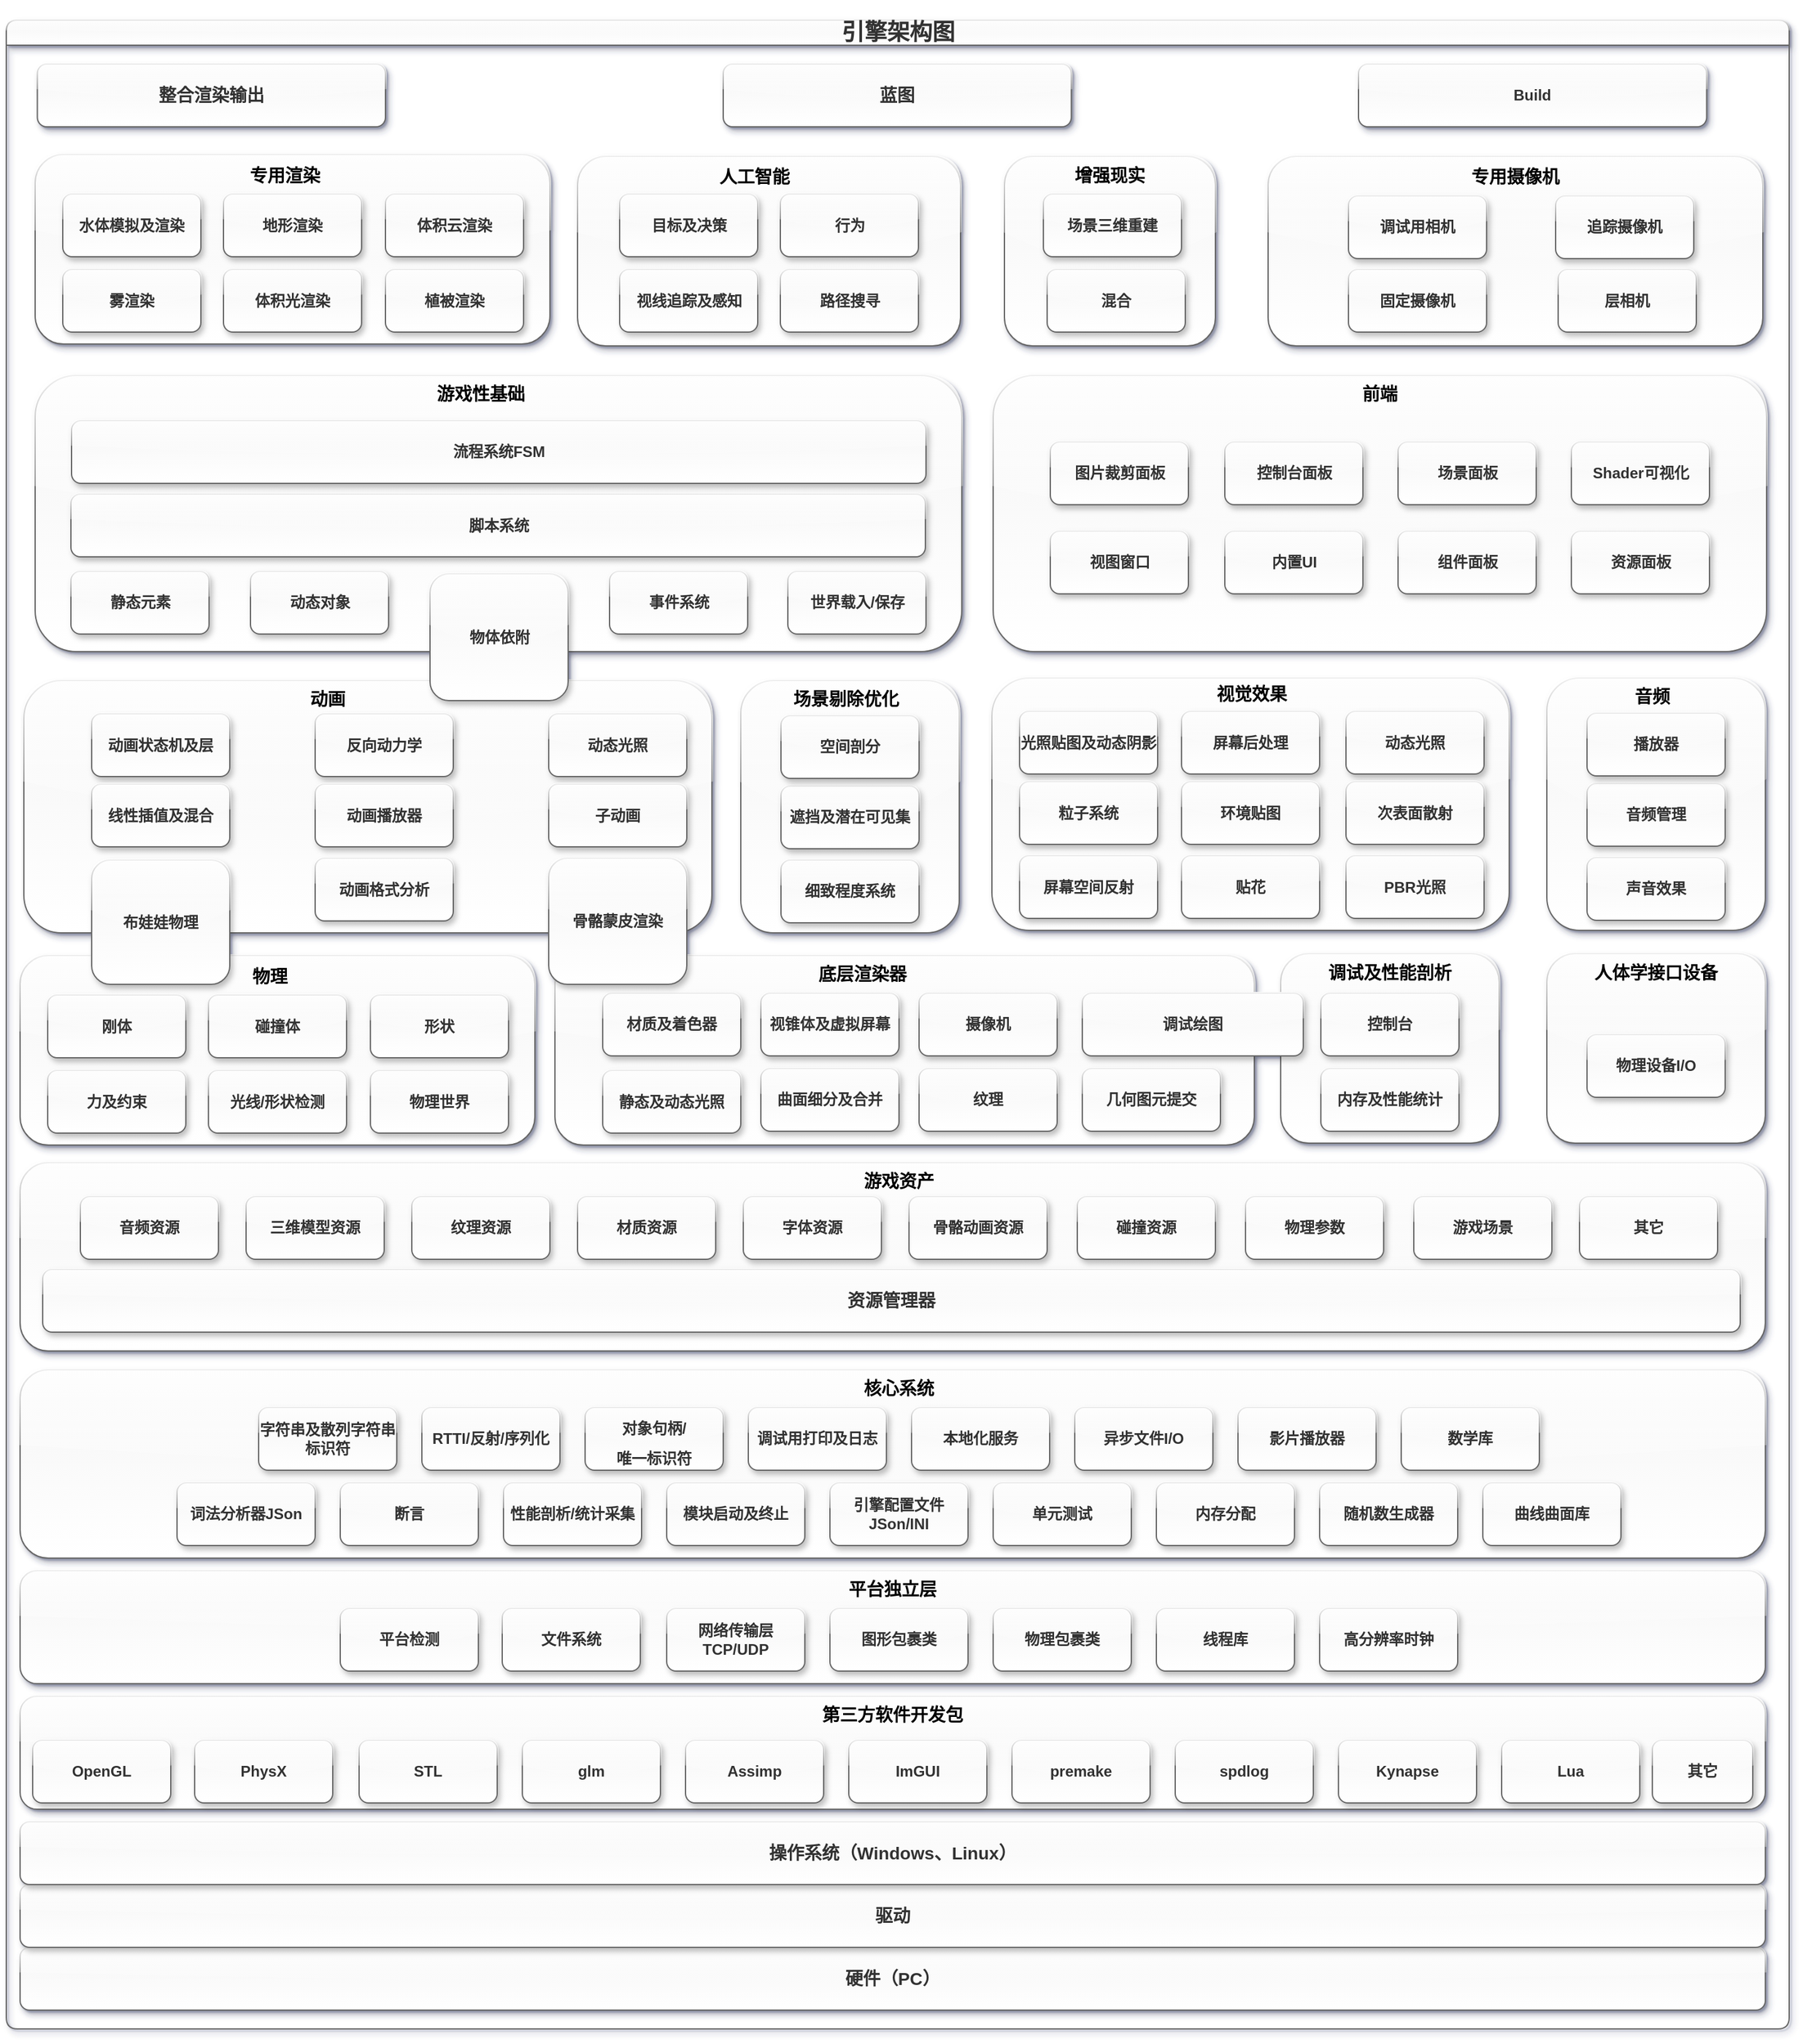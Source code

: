 <mxfile version="14.6.13" type="device"><diagram id="prtHgNgQTEPvFCAcTncT" name="Page-1"><mxGraphModel dx="1813" dy="2382" grid="0" gridSize="10" guides="1" tooltips="1" connect="1" arrows="1" fold="1" page="1" pageScale="1" pageWidth="827" pageHeight="1169" background="#FFFFFF" math="0" shadow="1"><root><mxCell id="0"/><mxCell id="1" parent="0"/><mxCell id="dNxyNK7c78bLwvsdeMH5-11" value="&lt;h2&gt;&lt;font face=&quot;Comic Sans MS&quot;&gt;引擎架构图&lt;/font&gt;&lt;/h2&gt;" style="swimlane;html=1;startSize=20;horizontal=1;containerType=tree;glass=1;shadow=1;sketch=0;rounded=1;fillColor=#f5f5f5;strokeColor=#666666;fontColor=#333333;fontStyle=1;verticalAlign=middle;labelBorderColor=none;gradientColor=#ffffff;" parent="1" vertex="1"><mxGeometry x="204" y="-476" width="1420" height="1600" as="geometry"><mxRectangle x="40" y="80" width="80" height="20" as="alternateBounds"/></mxGeometry></mxCell><mxCell id="vrif57QBNoGUNio-NpbV-2" value="&lt;h3&gt;硬件（PC）&lt;/h3&gt;" style="rounded=1;whiteSpace=wrap;html=1;shadow=1;sketch=0;glass=1;fillColor=#f5f5f5;strokeColor=#666666;fontColor=#333333;fontStyle=1;horizontal=1;verticalAlign=middle;labelBorderColor=none;gradientColor=#ffffff;" parent="dNxyNK7c78bLwvsdeMH5-11" vertex="1"><mxGeometry x="11" y="1535" width="1390" height="50" as="geometry"/></mxCell><mxCell id="vrif57QBNoGUNio-NpbV-3" value="&lt;h3&gt;驱动&lt;/h3&gt;" style="rounded=1;whiteSpace=wrap;html=1;shadow=1;sketch=0;glass=1;fillColor=#f5f5f5;strokeColor=#666666;fontColor=#333333;fontStyle=1;horizontal=1;verticalAlign=middle;labelBorderColor=none;gradientColor=#ffffff;" parent="dNxyNK7c78bLwvsdeMH5-11" vertex="1"><mxGeometry x="11" y="1485" width="1390" height="50" as="geometry"/></mxCell><mxCell id="vrif57QBNoGUNio-NpbV-4" value="&lt;h3&gt;操作系统（Windows、Linux）&lt;/h3&gt;" style="rounded=1;whiteSpace=wrap;html=1;shadow=1;sketch=0;glass=1;fillColor=#f5f5f5;strokeColor=#666666;fontColor=#333333;fontStyle=1;horizontal=1;verticalAlign=middle;labelBorderColor=none;gradientColor=#ffffff;" parent="dNxyNK7c78bLwvsdeMH5-11" vertex="1"><mxGeometry x="11" y="1435" width="1390" height="50" as="geometry"/></mxCell><mxCell id="vrif57QBNoGUNio-NpbV-5" value="&lt;h3&gt;&lt;br&gt;&lt;/h3&gt;" style="rounded=1;whiteSpace=wrap;html=1;shadow=1;sketch=0;glass=1;fillColor=#f5f5f5;strokeColor=#666666;fontColor=#333333;fontStyle=1;horizontal=1;verticalAlign=middle;labelBorderColor=none;gradientColor=#ffffff;" parent="dNxyNK7c78bLwvsdeMH5-11" vertex="1"><mxGeometry x="11" y="1335" width="1390" height="90" as="geometry"/></mxCell><mxCell id="vrif57QBNoGUNio-NpbV-6" value="&lt;h4&gt;OpenGL&lt;/h4&gt;" style="rounded=1;whiteSpace=wrap;html=1;shadow=1;sketch=0;glass=1;fillColor=#f5f5f5;strokeColor=#666666;fontColor=#333333;fontStyle=1;horizontal=1;verticalAlign=middle;labelBorderColor=none;gradientColor=#ffffff;" parent="dNxyNK7c78bLwvsdeMH5-11" vertex="1"><mxGeometry x="21" y="1370" width="110" height="50" as="geometry"/></mxCell><mxCell id="vrif57QBNoGUNio-NpbV-8" value="&lt;h4&gt;PhysX&lt;/h4&gt;" style="rounded=1;whiteSpace=wrap;html=1;shadow=1;sketch=0;glass=1;fillColor=#f5f5f5;strokeColor=#666666;fontColor=#333333;fontStyle=1;horizontal=1;verticalAlign=middle;labelBorderColor=none;gradientColor=#ffffff;" parent="dNxyNK7c78bLwvsdeMH5-11" vertex="1"><mxGeometry x="150" y="1370" width="110" height="50" as="geometry"/></mxCell><mxCell id="vrif57QBNoGUNio-NpbV-9" value="&lt;h4&gt;STL&lt;/h4&gt;" style="rounded=1;whiteSpace=wrap;html=1;shadow=1;sketch=0;glass=1;fillColor=#f5f5f5;strokeColor=#666666;fontColor=#333333;fontStyle=1;horizontal=1;verticalAlign=middle;labelBorderColor=none;gradientColor=#ffffff;" parent="dNxyNK7c78bLwvsdeMH5-11" vertex="1"><mxGeometry x="281" y="1370" width="110" height="50" as="geometry"/></mxCell><mxCell id="vrif57QBNoGUNio-NpbV-10" value="&lt;h4&gt;glm&lt;/h4&gt;" style="rounded=1;whiteSpace=wrap;html=1;shadow=1;sketch=0;glass=1;fillColor=#f5f5f5;strokeColor=#666666;fontColor=#333333;fontStyle=1;horizontal=1;verticalAlign=middle;labelBorderColor=none;gradientColor=#ffffff;" parent="dNxyNK7c78bLwvsdeMH5-11" vertex="1"><mxGeometry x="411" y="1370" width="110" height="50" as="geometry"/></mxCell><mxCell id="vrif57QBNoGUNio-NpbV-11" value="&lt;h4&gt;Assimp&lt;/h4&gt;" style="rounded=1;whiteSpace=wrap;html=1;shadow=1;sketch=0;glass=1;fillColor=#f5f5f5;strokeColor=#666666;fontColor=#333333;fontStyle=1;horizontal=1;verticalAlign=middle;labelBorderColor=none;gradientColor=#ffffff;" parent="dNxyNK7c78bLwvsdeMH5-11" vertex="1"><mxGeometry x="541" y="1370" width="110" height="50" as="geometry"/></mxCell><mxCell id="vrif57QBNoGUNio-NpbV-12" value="&lt;h4&gt;ImGUI&lt;/h4&gt;" style="rounded=1;whiteSpace=wrap;html=1;shadow=1;sketch=0;glass=1;fillColor=#f5f5f5;strokeColor=#666666;fontColor=#333333;fontStyle=1;horizontal=1;verticalAlign=middle;labelBorderColor=none;gradientColor=#ffffff;" parent="dNxyNK7c78bLwvsdeMH5-11" vertex="1"><mxGeometry x="671" y="1370" width="110" height="50" as="geometry"/></mxCell><mxCell id="vrif57QBNoGUNio-NpbV-13" value="&lt;h4&gt;premake&lt;/h4&gt;" style="rounded=1;whiteSpace=wrap;html=1;shadow=1;sketch=0;glass=1;fillColor=#f5f5f5;strokeColor=#666666;fontColor=#333333;fontStyle=1;horizontal=1;verticalAlign=middle;labelBorderColor=none;gradientColor=#ffffff;" parent="dNxyNK7c78bLwvsdeMH5-11" vertex="1"><mxGeometry x="801" y="1370" width="110" height="50" as="geometry"/></mxCell><mxCell id="vrif57QBNoGUNio-NpbV-14" value="&lt;h4&gt;spdlog&lt;/h4&gt;" style="rounded=1;whiteSpace=wrap;html=1;shadow=1;sketch=0;glass=1;fillColor=#f5f5f5;strokeColor=#666666;fontColor=#333333;fontStyle=1;horizontal=1;verticalAlign=middle;labelBorderColor=none;gradientColor=#ffffff;" parent="dNxyNK7c78bLwvsdeMH5-11" vertex="1"><mxGeometry x="931" y="1370" width="110" height="50" as="geometry"/></mxCell><mxCell id="vrif57QBNoGUNio-NpbV-16" value="&lt;h3&gt;第三方软件开发包&lt;/h3&gt;" style="text;html=1;align=center;verticalAlign=middle;whiteSpace=wrap;rounded=0;shadow=0;sketch=0;glass=0;fontStyle=1;horizontal=1;labelBorderColor=none;" parent="dNxyNK7c78bLwvsdeMH5-11" vertex="1"><mxGeometry x="611" y="1335" width="190" height="30" as="geometry"/></mxCell><mxCell id="vrif57QBNoGUNio-NpbV-17" value="&lt;h4&gt;Kynapse&lt;/h4&gt;" style="rounded=1;whiteSpace=wrap;html=1;shadow=1;sketch=0;glass=1;fillColor=#f5f5f5;strokeColor=#666666;fontColor=#333333;fontStyle=1;horizontal=1;verticalAlign=middle;labelBorderColor=none;gradientColor=#ffffff;" parent="dNxyNK7c78bLwvsdeMH5-11" vertex="1"><mxGeometry x="1061" y="1370" width="110" height="50" as="geometry"/></mxCell><mxCell id="vrif57QBNoGUNio-NpbV-18" value="&lt;h4&gt;Lua&lt;/h4&gt;" style="rounded=1;whiteSpace=wrap;html=1;shadow=1;sketch=0;glass=1;fillColor=#f5f5f5;strokeColor=#666666;fontColor=#333333;fontStyle=1;horizontal=1;verticalAlign=middle;labelBorderColor=none;gradientColor=#ffffff;" parent="dNxyNK7c78bLwvsdeMH5-11" vertex="1"><mxGeometry x="1191" y="1370" width="110" height="50" as="geometry"/></mxCell><mxCell id="vrif57QBNoGUNio-NpbV-19" value="&lt;h4&gt;其它&lt;/h4&gt;" style="rounded=1;whiteSpace=wrap;html=1;shadow=1;sketch=0;glass=1;fillColor=#f5f5f5;strokeColor=#666666;fontColor=#333333;fontStyle=1;horizontal=1;verticalAlign=middle;labelBorderColor=none;gradientColor=#ffffff;" parent="dNxyNK7c78bLwvsdeMH5-11" vertex="1"><mxGeometry x="1311" y="1370" width="80" height="50" as="geometry"/></mxCell><mxCell id="vrif57QBNoGUNio-NpbV-20" value="&lt;h3&gt;&lt;br&gt;&lt;/h3&gt;" style="rounded=1;whiteSpace=wrap;html=1;shadow=1;sketch=0;glass=1;fillColor=#f5f5f5;strokeColor=#666666;fontColor=#333333;fontStyle=1;horizontal=1;verticalAlign=middle;labelBorderColor=none;gradientColor=#ffffff;" parent="dNxyNK7c78bLwvsdeMH5-11" vertex="1"><mxGeometry x="11" y="1235" width="1390" height="90" as="geometry"/></mxCell><mxCell id="vrif57QBNoGUNio-NpbV-21" value="&lt;h3&gt;平台独立层&lt;/h3&gt;" style="text;html=1;align=center;verticalAlign=middle;whiteSpace=wrap;rounded=0;shadow=0;sketch=0;glass=0;fontStyle=1;horizontal=1;labelBorderColor=none;" parent="dNxyNK7c78bLwvsdeMH5-11" vertex="1"><mxGeometry x="611" y="1235" width="190" height="30" as="geometry"/></mxCell><mxCell id="vrif57QBNoGUNio-NpbV-22" value="&lt;h4&gt;平台检测&lt;/h4&gt;" style="rounded=1;whiteSpace=wrap;html=1;shadow=1;sketch=0;glass=1;fillColor=#f5f5f5;strokeColor=#666666;fontColor=#333333;fontStyle=1;horizontal=1;verticalAlign=middle;labelBorderColor=none;gradientColor=#ffffff;" parent="dNxyNK7c78bLwvsdeMH5-11" vertex="1"><mxGeometry x="266" y="1265" width="110" height="50" as="geometry"/></mxCell><mxCell id="vrif57QBNoGUNio-NpbV-23" value="&lt;h4&gt;文件系统&lt;/h4&gt;" style="rounded=1;whiteSpace=wrap;html=1;shadow=1;sketch=0;glass=1;fillColor=#f5f5f5;strokeColor=#666666;fontColor=#333333;fontStyle=1;horizontal=1;verticalAlign=middle;labelBorderColor=none;gradientColor=#ffffff;" parent="dNxyNK7c78bLwvsdeMH5-11" vertex="1"><mxGeometry x="395" y="1265" width="110" height="50" as="geometry"/></mxCell><mxCell id="vrif57QBNoGUNio-NpbV-24" value="&lt;h4&gt;网络传输层TCP/UDP&lt;/h4&gt;" style="rounded=1;whiteSpace=wrap;html=1;shadow=1;sketch=0;glass=1;fillColor=#f5f5f5;strokeColor=#666666;fontColor=#333333;fontStyle=1;horizontal=1;verticalAlign=middle;labelBorderColor=none;gradientColor=#ffffff;" parent="dNxyNK7c78bLwvsdeMH5-11" vertex="1"><mxGeometry x="526" y="1265" width="110" height="50" as="geometry"/></mxCell><mxCell id="vrif57QBNoGUNio-NpbV-25" value="&lt;h4&gt;图形包裹类&lt;/h4&gt;" style="rounded=1;whiteSpace=wrap;html=1;shadow=1;sketch=0;glass=1;fillColor=#f5f5f5;strokeColor=#666666;fontColor=#333333;fontStyle=1;horizontal=1;verticalAlign=middle;labelBorderColor=none;gradientColor=#ffffff;" parent="dNxyNK7c78bLwvsdeMH5-11" vertex="1"><mxGeometry x="656" y="1265" width="110" height="50" as="geometry"/></mxCell><mxCell id="vrif57QBNoGUNio-NpbV-26" value="&lt;h4&gt;物理包裹类&lt;/h4&gt;" style="rounded=1;whiteSpace=wrap;html=1;shadow=1;sketch=0;glass=1;fillColor=#f5f5f5;strokeColor=#666666;fontColor=#333333;fontStyle=1;horizontal=1;verticalAlign=middle;labelBorderColor=none;gradientColor=#ffffff;" parent="dNxyNK7c78bLwvsdeMH5-11" vertex="1"><mxGeometry x="786" y="1265" width="110" height="50" as="geometry"/></mxCell><mxCell id="vrif57QBNoGUNio-NpbV-27" value="&lt;h4&gt;线程库&lt;/h4&gt;" style="rounded=1;whiteSpace=wrap;html=1;shadow=1;sketch=0;glass=1;fillColor=#f5f5f5;strokeColor=#666666;fontColor=#333333;fontStyle=1;horizontal=1;verticalAlign=middle;labelBorderColor=none;gradientColor=#ffffff;" parent="dNxyNK7c78bLwvsdeMH5-11" vertex="1"><mxGeometry x="916" y="1265" width="110" height="50" as="geometry"/></mxCell><mxCell id="vrif57QBNoGUNio-NpbV-28" value="&lt;h4&gt;高分辨率时钟&lt;/h4&gt;" style="rounded=1;whiteSpace=wrap;html=1;shadow=1;sketch=0;glass=1;fillColor=#f5f5f5;strokeColor=#666666;fontColor=#333333;fontStyle=1;horizontal=1;verticalAlign=middle;labelBorderColor=none;gradientColor=#ffffff;" parent="dNxyNK7c78bLwvsdeMH5-11" vertex="1"><mxGeometry x="1046" y="1265" width="110" height="50" as="geometry"/></mxCell><mxCell id="vrif57QBNoGUNio-NpbV-29" value="&lt;h3&gt;&lt;br&gt;&lt;/h3&gt;" style="rounded=1;whiteSpace=wrap;html=1;shadow=1;sketch=0;glass=1;fillColor=#f5f5f5;strokeColor=#666666;fontColor=#333333;fontStyle=1;horizontal=1;verticalAlign=middle;labelBorderColor=none;gradientColor=#ffffff;" parent="dNxyNK7c78bLwvsdeMH5-11" vertex="1"><mxGeometry x="11" y="1075" width="1390" height="150" as="geometry"/></mxCell><mxCell id="vrif57QBNoGUNio-NpbV-30" value="&lt;h3&gt;核心系统&lt;/h3&gt;" style="text;html=1;align=center;verticalAlign=middle;whiteSpace=wrap;rounded=0;shadow=0;sketch=0;glass=0;fontStyle=1;horizontal=1;labelBorderColor=none;" parent="dNxyNK7c78bLwvsdeMH5-11" vertex="1"><mxGeometry x="616" y="1075" width="190" height="30" as="geometry"/></mxCell><mxCell id="vrif57QBNoGUNio-NpbV-31" value="&lt;h4&gt;词法分析器JSon&lt;/h4&gt;" style="rounded=1;whiteSpace=wrap;html=1;shadow=1;sketch=0;glass=1;fillColor=#f5f5f5;strokeColor=#666666;fontColor=#333333;fontStyle=1;horizontal=1;verticalAlign=middle;labelBorderColor=none;gradientColor=#ffffff;" parent="dNxyNK7c78bLwvsdeMH5-11" vertex="1"><mxGeometry x="136" y="1165" width="110" height="50" as="geometry"/></mxCell><mxCell id="vrif57QBNoGUNio-NpbV-32" value="&lt;h4&gt;断言&lt;/h4&gt;" style="rounded=1;whiteSpace=wrap;html=1;shadow=1;sketch=0;glass=1;fillColor=#f5f5f5;strokeColor=#666666;fontColor=#333333;fontStyle=1;horizontal=1;verticalAlign=middle;labelBorderColor=none;gradientColor=#ffffff;" parent="dNxyNK7c78bLwvsdeMH5-11" vertex="1"><mxGeometry x="266" y="1165" width="110" height="50" as="geometry"/></mxCell><mxCell id="vrif57QBNoGUNio-NpbV-33" value="&lt;h4&gt;性能剖析/统计采集&lt;/h4&gt;" style="rounded=1;whiteSpace=wrap;html=1;shadow=1;sketch=0;glass=1;fillColor=#f5f5f5;strokeColor=#666666;fontColor=#333333;fontStyle=1;horizontal=1;verticalAlign=middle;labelBorderColor=none;gradientColor=#ffffff;" parent="dNxyNK7c78bLwvsdeMH5-11" vertex="1"><mxGeometry x="396" y="1165" width="110" height="50" as="geometry"/></mxCell><mxCell id="vrif57QBNoGUNio-NpbV-34" value="&lt;h4&gt;模块启动及终止&lt;/h4&gt;" style="rounded=1;whiteSpace=wrap;html=1;shadow=1;sketch=0;glass=1;fillColor=#f5f5f5;strokeColor=#666666;fontColor=#333333;fontStyle=1;horizontal=1;verticalAlign=middle;labelBorderColor=none;gradientColor=#ffffff;" parent="dNxyNK7c78bLwvsdeMH5-11" vertex="1"><mxGeometry x="526" y="1165" width="110" height="50" as="geometry"/></mxCell><mxCell id="vrif57QBNoGUNio-NpbV-35" value="&lt;h4&gt;引擎配置文件JSon/INI&lt;/h4&gt;" style="rounded=1;whiteSpace=wrap;html=1;shadow=1;sketch=0;glass=1;fillColor=#f5f5f5;strokeColor=#666666;fontColor=#333333;fontStyle=1;horizontal=1;verticalAlign=middle;labelBorderColor=none;gradientColor=#ffffff;" parent="dNxyNK7c78bLwvsdeMH5-11" vertex="1"><mxGeometry x="656" y="1165" width="110" height="50" as="geometry"/></mxCell><mxCell id="vrif57QBNoGUNio-NpbV-36" value="&lt;h4&gt;单元测试&lt;/h4&gt;" style="rounded=1;whiteSpace=wrap;html=1;shadow=1;sketch=0;glass=1;fillColor=#f5f5f5;strokeColor=#666666;fontColor=#333333;fontStyle=1;horizontal=1;verticalAlign=middle;labelBorderColor=none;gradientColor=#ffffff;" parent="dNxyNK7c78bLwvsdeMH5-11" vertex="1"><mxGeometry x="786" y="1165" width="110" height="50" as="geometry"/></mxCell><mxCell id="vrif57QBNoGUNio-NpbV-38" value="&lt;h4&gt;随机数生成器&lt;/h4&gt;" style="rounded=1;whiteSpace=wrap;html=1;shadow=1;sketch=0;glass=1;fillColor=#f5f5f5;strokeColor=#666666;fontColor=#333333;fontStyle=1;horizontal=1;verticalAlign=middle;labelBorderColor=none;gradientColor=#ffffff;" parent="dNxyNK7c78bLwvsdeMH5-11" vertex="1"><mxGeometry x="1046" y="1165" width="110" height="50" as="geometry"/></mxCell><mxCell id="vrif57QBNoGUNio-NpbV-43" value="&lt;h4&gt;数学库&lt;/h4&gt;" style="rounded=1;whiteSpace=wrap;html=1;shadow=1;sketch=0;glass=1;fillColor=#f5f5f5;strokeColor=#666666;fontColor=#333333;fontStyle=1;horizontal=1;verticalAlign=middle;labelBorderColor=none;gradientColor=#ffffff;" parent="dNxyNK7c78bLwvsdeMH5-11" vertex="1"><mxGeometry x="1111" y="1105" width="110" height="50" as="geometry"/></mxCell><mxCell id="vrif57QBNoGUNio-NpbV-44" value="&lt;h4&gt;曲线曲面库&lt;/h4&gt;" style="rounded=1;whiteSpace=wrap;html=1;shadow=1;sketch=0;glass=1;fillColor=#f5f5f5;strokeColor=#666666;fontColor=#333333;fontStyle=1;horizontal=1;verticalAlign=middle;labelBorderColor=none;gradientColor=#ffffff;" parent="dNxyNK7c78bLwvsdeMH5-11" vertex="1"><mxGeometry x="1176" y="1165" width="110" height="50" as="geometry"/></mxCell><mxCell id="vrif57QBNoGUNio-NpbV-45" value="&lt;h4&gt;内存分配&lt;/h4&gt;" style="rounded=1;whiteSpace=wrap;html=1;shadow=1;sketch=0;glass=1;fillColor=#f5f5f5;strokeColor=#666666;fontColor=#333333;fontStyle=1;horizontal=1;verticalAlign=middle;labelBorderColor=none;gradientColor=#ffffff;" parent="dNxyNK7c78bLwvsdeMH5-11" vertex="1"><mxGeometry x="916" y="1165" width="110" height="50" as="geometry"/></mxCell><mxCell id="vrif57QBNoGUNio-NpbV-46" value="&lt;h4&gt;字符串及散列字符串标识符&lt;/h4&gt;" style="rounded=1;whiteSpace=wrap;html=1;shadow=1;sketch=0;glass=1;fillColor=#f5f5f5;strokeColor=#666666;fontColor=#333333;fontStyle=1;horizontal=1;verticalAlign=middle;labelBorderColor=none;gradientColor=#ffffff;" parent="dNxyNK7c78bLwvsdeMH5-11" vertex="1"><mxGeometry x="201" y="1105" width="110" height="50" as="geometry"/></mxCell><mxCell id="vrif57QBNoGUNio-NpbV-47" value="&lt;h4&gt;RTTI/反射/序列化&lt;/h4&gt;" style="rounded=1;whiteSpace=wrap;html=1;shadow=1;sketch=0;glass=1;fillColor=#f5f5f5;strokeColor=#666666;fontColor=#333333;fontStyle=1;horizontal=1;verticalAlign=middle;labelBorderColor=none;gradientColor=#ffffff;" parent="dNxyNK7c78bLwvsdeMH5-11" vertex="1"><mxGeometry x="331" y="1105" width="110" height="50" as="geometry"/></mxCell><mxCell id="vrif57QBNoGUNio-NpbV-48" value="&lt;h4&gt;对象句柄/&lt;/h4&gt;&lt;h4 style=&quot;line-height: 0%&quot;&gt;唯一标识符&lt;/h4&gt;" style="rounded=1;whiteSpace=wrap;html=1;shadow=1;sketch=0;glass=1;fillColor=#f5f5f5;strokeColor=#666666;fontColor=#333333;fontStyle=1;horizontal=1;verticalAlign=middle;labelBorderColor=none;gradientColor=#ffffff;" parent="dNxyNK7c78bLwvsdeMH5-11" vertex="1"><mxGeometry x="461" y="1105" width="110" height="50" as="geometry"/></mxCell><mxCell id="vrif57QBNoGUNio-NpbV-49" value="&lt;h4&gt;调试用打印及日志&lt;/h4&gt;" style="rounded=1;whiteSpace=wrap;html=1;shadow=1;sketch=0;glass=1;fillColor=#f5f5f5;strokeColor=#666666;fontColor=#333333;fontStyle=1;horizontal=1;verticalAlign=middle;labelBorderColor=none;gradientColor=#ffffff;" parent="dNxyNK7c78bLwvsdeMH5-11" vertex="1"><mxGeometry x="591" y="1105" width="110" height="50" as="geometry"/></mxCell><mxCell id="vrif57QBNoGUNio-NpbV-50" value="&lt;h4&gt;本地化服务&lt;/h4&gt;" style="rounded=1;whiteSpace=wrap;html=1;shadow=1;sketch=0;glass=1;fillColor=#f5f5f5;strokeColor=#666666;fontColor=#333333;fontStyle=1;horizontal=1;verticalAlign=middle;labelBorderColor=none;gradientColor=#ffffff;" parent="dNxyNK7c78bLwvsdeMH5-11" vertex="1"><mxGeometry x="721" y="1105" width="110" height="50" as="geometry"/></mxCell><mxCell id="vrif57QBNoGUNio-NpbV-51" value="&lt;h4&gt;异步文件I/O&lt;/h4&gt;" style="rounded=1;whiteSpace=wrap;html=1;shadow=1;sketch=0;glass=1;fillColor=#f5f5f5;strokeColor=#666666;fontColor=#333333;fontStyle=1;horizontal=1;verticalAlign=middle;labelBorderColor=none;gradientColor=#ffffff;" parent="dNxyNK7c78bLwvsdeMH5-11" vertex="1"><mxGeometry x="851" y="1105" width="110" height="50" as="geometry"/></mxCell><mxCell id="vrif57QBNoGUNio-NpbV-52" value="&lt;h4&gt;影片播放器&lt;/h4&gt;" style="rounded=1;whiteSpace=wrap;html=1;shadow=1;sketch=0;glass=1;fillColor=#f5f5f5;strokeColor=#666666;fontColor=#333333;fontStyle=1;horizontal=1;verticalAlign=middle;labelBorderColor=none;gradientColor=#ffffff;" parent="dNxyNK7c78bLwvsdeMH5-11" vertex="1"><mxGeometry x="981" y="1105" width="110" height="50" as="geometry"/></mxCell><mxCell id="S9glTueIW_Y63rQLHjAI-1" value="&lt;h3&gt;&lt;br&gt;&lt;/h3&gt;" style="rounded=1;whiteSpace=wrap;html=1;shadow=1;sketch=0;glass=1;fillColor=#f5f5f5;strokeColor=#666666;fontColor=#333333;fontStyle=1;horizontal=1;verticalAlign=middle;labelBorderColor=none;gradientColor=#ffffff;" parent="dNxyNK7c78bLwvsdeMH5-11" vertex="1"><mxGeometry x="11" y="910" width="1390" height="150" as="geometry"/></mxCell><mxCell id="S9glTueIW_Y63rQLHjAI-2" value="&lt;h3&gt;游戏资产&lt;/h3&gt;" style="text;html=1;align=center;verticalAlign=middle;whiteSpace=wrap;rounded=0;shadow=0;sketch=0;glass=0;fontStyle=1;horizontal=1;labelBorderColor=none;" parent="dNxyNK7c78bLwvsdeMH5-11" vertex="1"><mxGeometry x="616" y="910" width="190" height="30" as="geometry"/></mxCell><mxCell id="S9glTueIW_Y63rQLHjAI-4" value="&lt;h4&gt;三维模型资源&lt;/h4&gt;" style="rounded=1;whiteSpace=wrap;html=1;shadow=1;sketch=0;glass=1;fillColor=#f5f5f5;strokeColor=#666666;fontColor=#333333;fontStyle=1;horizontal=1;verticalAlign=middle;labelBorderColor=none;gradientColor=#ffffff;" parent="dNxyNK7c78bLwvsdeMH5-11" vertex="1"><mxGeometry x="191" y="937" width="110" height="50" as="geometry"/></mxCell><mxCell id="S9glTueIW_Y63rQLHjAI-5" value="&lt;h3&gt;资源管理器&lt;/h3&gt;" style="rounded=1;whiteSpace=wrap;html=1;shadow=1;sketch=0;glass=1;fillColor=#f5f5f5;strokeColor=#666666;fontColor=#333333;fontStyle=1;horizontal=1;verticalAlign=middle;labelBorderColor=none;gradientColor=#ffffff;" parent="dNxyNK7c78bLwvsdeMH5-11" vertex="1"><mxGeometry x="29" y="995" width="1352" height="50" as="geometry"/></mxCell><mxCell id="S9glTueIW_Y63rQLHjAI-6" value="&lt;h4&gt;纹理资源&lt;/h4&gt;" style="rounded=1;whiteSpace=wrap;html=1;shadow=1;sketch=0;glass=1;fillColor=#f5f5f5;strokeColor=#666666;fontColor=#333333;fontStyle=1;horizontal=1;verticalAlign=middle;labelBorderColor=none;gradientColor=#ffffff;" parent="dNxyNK7c78bLwvsdeMH5-11" vertex="1"><mxGeometry x="323" y="937" width="110" height="50" as="geometry"/></mxCell><mxCell id="S9glTueIW_Y63rQLHjAI-7" value="&lt;h4&gt;材质资源&lt;/h4&gt;" style="rounded=1;whiteSpace=wrap;html=1;shadow=1;sketch=0;glass=1;fillColor=#f5f5f5;strokeColor=#666666;fontColor=#333333;fontStyle=1;horizontal=1;verticalAlign=middle;labelBorderColor=none;gradientColor=#ffffff;" parent="dNxyNK7c78bLwvsdeMH5-11" vertex="1"><mxGeometry x="455" y="937" width="110" height="50" as="geometry"/></mxCell><mxCell id="S9glTueIW_Y63rQLHjAI-8" value="&lt;h4&gt;字体资源&lt;/h4&gt;" style="rounded=1;whiteSpace=wrap;html=1;shadow=1;sketch=0;glass=1;fillColor=#f5f5f5;strokeColor=#666666;fontColor=#333333;fontStyle=1;horizontal=1;verticalAlign=middle;labelBorderColor=none;gradientColor=#ffffff;" parent="dNxyNK7c78bLwvsdeMH5-11" vertex="1"><mxGeometry x="587" y="937" width="110" height="50" as="geometry"/></mxCell><mxCell id="S9glTueIW_Y63rQLHjAI-9" value="&lt;h4&gt;骨骼动画资源&lt;/h4&gt;" style="rounded=1;whiteSpace=wrap;html=1;shadow=1;sketch=0;glass=1;fillColor=#f5f5f5;strokeColor=#666666;fontColor=#333333;fontStyle=1;horizontal=1;verticalAlign=middle;labelBorderColor=none;gradientColor=#ffffff;" parent="dNxyNK7c78bLwvsdeMH5-11" vertex="1"><mxGeometry x="719" y="937" width="110" height="50" as="geometry"/></mxCell><mxCell id="S9glTueIW_Y63rQLHjAI-10" value="&lt;h4&gt;碰撞资源&lt;/h4&gt;" style="rounded=1;whiteSpace=wrap;html=1;shadow=1;sketch=0;glass=1;fillColor=#f5f5f5;strokeColor=#666666;fontColor=#333333;fontStyle=1;horizontal=1;verticalAlign=middle;labelBorderColor=none;gradientColor=#ffffff;" parent="dNxyNK7c78bLwvsdeMH5-11" vertex="1"><mxGeometry x="853" y="937" width="110" height="50" as="geometry"/></mxCell><mxCell id="S9glTueIW_Y63rQLHjAI-14" value="&lt;h4&gt;其它&lt;/h4&gt;" style="rounded=1;whiteSpace=wrap;html=1;shadow=1;sketch=0;glass=1;fillColor=#f5f5f5;strokeColor=#666666;fontColor=#333333;fontStyle=1;horizontal=1;verticalAlign=middle;labelBorderColor=none;gradientColor=#ffffff;" parent="dNxyNK7c78bLwvsdeMH5-11" vertex="1"><mxGeometry x="1253" y="937" width="110" height="50" as="geometry"/></mxCell><mxCell id="S9glTueIW_Y63rQLHjAI-15" value="&lt;h4&gt;游戏场景&lt;/h4&gt;" style="rounded=1;whiteSpace=wrap;html=1;shadow=1;sketch=0;glass=1;fillColor=#f5f5f5;strokeColor=#666666;fontColor=#333333;fontStyle=1;horizontal=1;verticalAlign=middle;labelBorderColor=none;gradientColor=#ffffff;" parent="dNxyNK7c78bLwvsdeMH5-11" vertex="1"><mxGeometry x="1121" y="937" width="110" height="50" as="geometry"/></mxCell><mxCell id="S9glTueIW_Y63rQLHjAI-16" value="&lt;h4&gt;物理参数&lt;/h4&gt;" style="rounded=1;whiteSpace=wrap;html=1;shadow=1;sketch=0;glass=1;fillColor=#f5f5f5;strokeColor=#666666;fontColor=#333333;fontStyle=1;horizontal=1;verticalAlign=middle;labelBorderColor=none;gradientColor=#ffffff;" parent="dNxyNK7c78bLwvsdeMH5-11" vertex="1"><mxGeometry x="987" y="937" width="110" height="50" as="geometry"/></mxCell><mxCell id="S9glTueIW_Y63rQLHjAI-17" value="" style="rounded=1;whiteSpace=wrap;html=1;shadow=1;sketch=0;glass=1;fillColor=#f5f5f5;strokeColor=#666666;fontColor=#333333;fontStyle=1;horizontal=1;verticalAlign=middle;labelBorderColor=none;gradientColor=#ffffff;" parent="dNxyNK7c78bLwvsdeMH5-11" vertex="1"><mxGeometry x="1227" y="743.5" width="174" height="151" as="geometry"/></mxCell><mxCell id="S9glTueIW_Y63rQLHjAI-18" value="&lt;h3&gt;人体学接口设备&lt;/h3&gt;" style="text;html=1;align=center;verticalAlign=middle;whiteSpace=wrap;rounded=0;shadow=0;sketch=0;glass=0;fontStyle=1;horizontal=1;labelBorderColor=none;" parent="dNxyNK7c78bLwvsdeMH5-11" vertex="1"><mxGeometry x="1219" y="743.5" width="190" height="30" as="geometry"/></mxCell><mxCell id="S9glTueIW_Y63rQLHjAI-19" value="&lt;h4&gt;物理设备I/O&lt;/h4&gt;" style="rounded=1;whiteSpace=wrap;html=1;shadow=1;sketch=0;glass=1;fillColor=#f5f5f5;strokeColor=#666666;fontColor=#333333;fontStyle=1;horizontal=1;verticalAlign=middle;labelBorderColor=none;gradientColor=#ffffff;" parent="dNxyNK7c78bLwvsdeMH5-11" vertex="1"><mxGeometry x="1259" y="808" width="110" height="50" as="geometry"/></mxCell><mxCell id="S9glTueIW_Y63rQLHjAI-20" value="" style="rounded=1;whiteSpace=wrap;html=1;shadow=1;sketch=0;glass=1;fillColor=#f5f5f5;strokeColor=#666666;fontColor=#333333;fontStyle=1;horizontal=1;verticalAlign=middle;labelBorderColor=none;gradientColor=#ffffff;" parent="dNxyNK7c78bLwvsdeMH5-11" vertex="1"><mxGeometry x="11" y="745" width="410" height="151" as="geometry"/></mxCell><mxCell id="S9glTueIW_Y63rQLHjAI-21" value="&lt;h3&gt;物理&lt;/h3&gt;" style="text;html=1;align=center;verticalAlign=middle;whiteSpace=wrap;rounded=0;shadow=0;sketch=0;glass=0;fontStyle=1;horizontal=1;labelBorderColor=none;" parent="dNxyNK7c78bLwvsdeMH5-11" vertex="1"><mxGeometry x="115" y="746.5" width="190" height="30" as="geometry"/></mxCell><mxCell id="S9glTueIW_Y63rQLHjAI-23" value="&lt;h4&gt;力及约束&lt;/h4&gt;" style="rounded=1;whiteSpace=wrap;html=1;shadow=1;sketch=0;glass=1;fillColor=#f5f5f5;strokeColor=#666666;fontColor=#333333;fontStyle=1;horizontal=1;verticalAlign=middle;labelBorderColor=none;gradientColor=#ffffff;" parent="dNxyNK7c78bLwvsdeMH5-11" vertex="1"><mxGeometry x="33" y="836.5" width="110" height="50" as="geometry"/></mxCell><mxCell id="S9glTueIW_Y63rQLHjAI-24" value="&lt;h4&gt;光线/形状检测&lt;/h4&gt;" style="rounded=1;whiteSpace=wrap;html=1;shadow=1;sketch=0;glass=1;fillColor=#f5f5f5;strokeColor=#666666;fontColor=#333333;fontStyle=1;horizontal=1;verticalAlign=middle;labelBorderColor=none;gradientColor=#ffffff;" parent="dNxyNK7c78bLwvsdeMH5-11" vertex="1"><mxGeometry x="161" y="836.5" width="110" height="50" as="geometry"/></mxCell><mxCell id="S9glTueIW_Y63rQLHjAI-25" value="&lt;h4&gt;刚体&lt;/h4&gt;" style="rounded=1;whiteSpace=wrap;html=1;shadow=1;sketch=0;glass=1;fillColor=#f5f5f5;strokeColor=#666666;fontColor=#333333;fontStyle=1;horizontal=1;verticalAlign=middle;labelBorderColor=none;gradientColor=#ffffff;" parent="dNxyNK7c78bLwvsdeMH5-11" vertex="1"><mxGeometry x="33" y="776.5" width="110" height="50" as="geometry"/></mxCell><mxCell id="S9glTueIW_Y63rQLHjAI-26" value="&lt;h4&gt;物理世界&lt;/h4&gt;" style="rounded=1;whiteSpace=wrap;html=1;shadow=1;sketch=0;glass=1;fillColor=#f5f5f5;strokeColor=#666666;fontColor=#333333;fontStyle=1;horizontal=1;verticalAlign=middle;labelBorderColor=none;gradientColor=#ffffff;" parent="dNxyNK7c78bLwvsdeMH5-11" vertex="1"><mxGeometry x="290" y="836.5" width="110" height="50" as="geometry"/></mxCell><mxCell id="S9glTueIW_Y63rQLHjAI-27" value="&lt;h4&gt;碰撞体&lt;/h4&gt;" style="rounded=1;whiteSpace=wrap;html=1;shadow=1;sketch=0;glass=1;fillColor=#f5f5f5;strokeColor=#666666;fontColor=#333333;fontStyle=1;horizontal=1;verticalAlign=middle;labelBorderColor=none;gradientColor=#ffffff;" parent="dNxyNK7c78bLwvsdeMH5-11" vertex="1"><mxGeometry x="161" y="776.5" width="110" height="50" as="geometry"/></mxCell><mxCell id="S9glTueIW_Y63rQLHjAI-28" value="&lt;h4&gt;形状&lt;/h4&gt;" style="rounded=1;whiteSpace=wrap;html=1;shadow=1;sketch=0;glass=1;fillColor=#f5f5f5;strokeColor=#666666;fontColor=#333333;fontStyle=1;horizontal=1;verticalAlign=middle;labelBorderColor=none;gradientColor=#ffffff;" parent="dNxyNK7c78bLwvsdeMH5-11" vertex="1"><mxGeometry x="290" y="776.5" width="110" height="50" as="geometry"/></mxCell><mxCell id="S9glTueIW_Y63rQLHjAI-29" value="" style="rounded=1;whiteSpace=wrap;html=1;shadow=1;sketch=0;glass=1;fillColor=#f5f5f5;strokeColor=#666666;fontColor=#333333;fontStyle=1;horizontal=1;verticalAlign=middle;labelBorderColor=none;gradientColor=#ffffff;" parent="dNxyNK7c78bLwvsdeMH5-11" vertex="1"><mxGeometry x="1015" y="743.5" width="174" height="151" as="geometry"/></mxCell><mxCell id="S9glTueIW_Y63rQLHjAI-30" value="&lt;h3&gt;调试及性能剖析&lt;/h3&gt;" style="text;html=1;align=center;verticalAlign=middle;whiteSpace=wrap;rounded=0;shadow=0;sketch=0;glass=0;fontStyle=1;horizontal=1;labelBorderColor=none;" parent="dNxyNK7c78bLwvsdeMH5-11" vertex="1"><mxGeometry x="1007" y="743.5" width="190" height="30" as="geometry"/></mxCell><mxCell id="S9glTueIW_Y63rQLHjAI-31" value="&lt;h4&gt;控制台&lt;/h4&gt;" style="rounded=1;whiteSpace=wrap;html=1;shadow=1;sketch=0;glass=1;fillColor=#f5f5f5;strokeColor=#666666;fontColor=#333333;fontStyle=1;horizontal=1;verticalAlign=middle;labelBorderColor=none;gradientColor=#ffffff;" parent="dNxyNK7c78bLwvsdeMH5-11" vertex="1"><mxGeometry x="1047" y="775" width="110" height="50" as="geometry"/></mxCell><mxCell id="S9glTueIW_Y63rQLHjAI-32" value="&lt;h4&gt;内存及性能统计&lt;/h4&gt;" style="rounded=1;whiteSpace=wrap;html=1;shadow=1;sketch=0;glass=1;fillColor=#f5f5f5;strokeColor=#666666;fontColor=#333333;fontStyle=1;horizontal=1;verticalAlign=middle;labelBorderColor=none;gradientColor=#ffffff;" parent="dNxyNK7c78bLwvsdeMH5-11" vertex="1"><mxGeometry x="1047" y="835" width="110" height="50" as="geometry"/></mxCell><mxCell id="S9glTueIW_Y63rQLHjAI-33" value="" style="rounded=1;whiteSpace=wrap;html=1;shadow=1;sketch=0;glass=1;fillColor=#f5f5f5;strokeColor=#666666;fontColor=#333333;fontStyle=1;horizontal=1;verticalAlign=middle;labelBorderColor=none;gradientColor=#ffffff;" parent="dNxyNK7c78bLwvsdeMH5-11" vertex="1"><mxGeometry x="437" y="745" width="557" height="151" as="geometry"/></mxCell><mxCell id="S9glTueIW_Y63rQLHjAI-34" value="&lt;h3&gt;底层渲染器&lt;/h3&gt;" style="text;html=1;align=center;verticalAlign=middle;whiteSpace=wrap;rounded=0;shadow=0;sketch=0;glass=0;fontStyle=1;horizontal=1;labelBorderColor=none;" parent="dNxyNK7c78bLwvsdeMH5-11" vertex="1"><mxGeometry x="587" y="745" width="190" height="30" as="geometry"/></mxCell><mxCell id="S9glTueIW_Y63rQLHjAI-35" value="&lt;h4&gt;材质及着色器&lt;/h4&gt;" style="rounded=1;whiteSpace=wrap;html=1;shadow=1;sketch=0;glass=1;fillColor=#f5f5f5;strokeColor=#666666;fontColor=#333333;fontStyle=1;horizontal=1;verticalAlign=middle;labelBorderColor=none;gradientColor=#ffffff;" parent="dNxyNK7c78bLwvsdeMH5-11" vertex="1"><mxGeometry x="475" y="775" width="110" height="50" as="geometry"/></mxCell><mxCell id="S9glTueIW_Y63rQLHjAI-36" value="&lt;h4&gt;静态及动态光照&lt;/h4&gt;" style="rounded=1;whiteSpace=wrap;html=1;shadow=1;sketch=0;glass=1;fillColor=#f5f5f5;strokeColor=#666666;fontColor=#333333;fontStyle=1;horizontal=1;verticalAlign=middle;labelBorderColor=none;gradientColor=#ffffff;" parent="dNxyNK7c78bLwvsdeMH5-11" vertex="1"><mxGeometry x="475" y="836.5" width="110" height="50" as="geometry"/></mxCell><mxCell id="S9glTueIW_Y63rQLHjAI-37" value="&lt;h4&gt;视锥体及虚拟屏幕&lt;/h4&gt;" style="rounded=1;whiteSpace=wrap;html=1;shadow=1;sketch=0;glass=1;fillColor=#f5f5f5;strokeColor=#666666;fontColor=#333333;fontStyle=1;horizontal=1;verticalAlign=middle;labelBorderColor=none;gradientColor=#ffffff;" parent="dNxyNK7c78bLwvsdeMH5-11" vertex="1"><mxGeometry x="601" y="775" width="110" height="50" as="geometry"/></mxCell><mxCell id="S9glTueIW_Y63rQLHjAI-38" value="&lt;h4&gt;摄像机&lt;/h4&gt;" style="rounded=1;whiteSpace=wrap;html=1;shadow=1;sketch=0;glass=1;fillColor=#f5f5f5;strokeColor=#666666;fontColor=#333333;fontStyle=1;horizontal=1;verticalAlign=middle;labelBorderColor=none;gradientColor=#ffffff;" parent="dNxyNK7c78bLwvsdeMH5-11" vertex="1"><mxGeometry x="727" y="775" width="110" height="50" as="geometry"/></mxCell><mxCell id="S9glTueIW_Y63rQLHjAI-39" value="&lt;h4&gt;调试绘图&lt;/h4&gt;" style="rounded=1;whiteSpace=wrap;html=1;shadow=1;sketch=0;glass=1;fillColor=#f5f5f5;strokeColor=#666666;fontColor=#333333;fontStyle=1;horizontal=1;verticalAlign=middle;labelBorderColor=none;gradientColor=#ffffff;" parent="dNxyNK7c78bLwvsdeMH5-11" vertex="1"><mxGeometry x="857" y="775" width="176" height="50" as="geometry"/></mxCell><mxCell id="S9glTueIW_Y63rQLHjAI-41" value="&lt;h4&gt;纹理&lt;/h4&gt;" style="rounded=1;whiteSpace=wrap;html=1;shadow=1;sketch=0;glass=1;fillColor=#f5f5f5;strokeColor=#666666;fontColor=#333333;fontStyle=1;horizontal=1;verticalAlign=middle;labelBorderColor=none;gradientColor=#ffffff;" parent="dNxyNK7c78bLwvsdeMH5-11" vertex="1"><mxGeometry x="727" y="835" width="110" height="50" as="geometry"/></mxCell><mxCell id="S9glTueIW_Y63rQLHjAI-42" value="&lt;h4&gt;曲面细分及合并&lt;/h4&gt;" style="rounded=1;whiteSpace=wrap;html=1;shadow=1;sketch=0;glass=1;fillColor=#f5f5f5;strokeColor=#666666;fontColor=#333333;fontStyle=1;horizontal=1;verticalAlign=middle;labelBorderColor=none;gradientColor=#ffffff;" parent="dNxyNK7c78bLwvsdeMH5-11" vertex="1"><mxGeometry x="601" y="835" width="110" height="50" as="geometry"/></mxCell><mxCell id="S9glTueIW_Y63rQLHjAI-43" value="&lt;h4&gt;几何图元提交&lt;/h4&gt;" style="rounded=1;whiteSpace=wrap;html=1;shadow=1;sketch=0;glass=1;fillColor=#f5f5f5;strokeColor=#666666;fontColor=#333333;fontStyle=1;horizontal=1;verticalAlign=middle;labelBorderColor=none;gradientColor=#ffffff;" parent="dNxyNK7c78bLwvsdeMH5-11" vertex="1"><mxGeometry x="857" y="835" width="110" height="50" as="geometry"/></mxCell><mxCell id="S9glTueIW_Y63rQLHjAI-44" value="" style="rounded=1;whiteSpace=wrap;html=1;shadow=1;sketch=0;glass=1;fillColor=#f5f5f5;strokeColor=#666666;fontColor=#333333;fontStyle=1;horizontal=1;verticalAlign=middle;labelBorderColor=none;gradientColor=#ffffff;" parent="dNxyNK7c78bLwvsdeMH5-11" vertex="1"><mxGeometry x="1227" y="524" width="174" height="201" as="geometry"/></mxCell><mxCell id="S9glTueIW_Y63rQLHjAI-45" value="&lt;h3&gt;音频&lt;/h3&gt;" style="text;html=1;align=center;verticalAlign=middle;whiteSpace=wrap;rounded=0;shadow=0;sketch=0;glass=0;fontStyle=1;horizontal=1;labelBorderColor=none;" parent="dNxyNK7c78bLwvsdeMH5-11" vertex="1"><mxGeometry x="1241" y="524" width="140" height="30" as="geometry"/></mxCell><mxCell id="S9glTueIW_Y63rQLHjAI-46" value="&lt;h4&gt;声音效果&lt;/h4&gt;" style="rounded=1;whiteSpace=wrap;html=1;shadow=1;sketch=0;glass=1;fillColor=#f5f5f5;strokeColor=#666666;fontColor=#333333;fontStyle=1;horizontal=1;verticalAlign=middle;labelBorderColor=none;gradientColor=#ffffff;" parent="dNxyNK7c78bLwvsdeMH5-11" vertex="1"><mxGeometry x="1259" y="667" width="110" height="50" as="geometry"/></mxCell><mxCell id="S9glTueIW_Y63rQLHjAI-47" value="&lt;h4&gt;音频管理&lt;/h4&gt;" style="rounded=1;whiteSpace=wrap;html=1;shadow=1;sketch=0;glass=1;fillColor=#f5f5f5;strokeColor=#666666;fontColor=#333333;fontStyle=1;horizontal=1;verticalAlign=middle;labelBorderColor=none;gradientColor=#ffffff;" parent="dNxyNK7c78bLwvsdeMH5-11" vertex="1"><mxGeometry x="1259" y="608" width="110" height="50" as="geometry"/></mxCell><mxCell id="S9glTueIW_Y63rQLHjAI-48" value="&lt;h4&gt;音频资源&lt;/h4&gt;" style="rounded=1;whiteSpace=wrap;html=1;shadow=1;sketch=0;glass=1;fillColor=#f5f5f5;strokeColor=#666666;fontColor=#333333;fontStyle=1;horizontal=1;verticalAlign=middle;labelBorderColor=none;gradientColor=#ffffff;" parent="dNxyNK7c78bLwvsdeMH5-11" vertex="1"><mxGeometry x="59" y="937" width="110" height="50" as="geometry"/></mxCell><mxCell id="S9glTueIW_Y63rQLHjAI-64" value="&lt;h4&gt;播放器&lt;/h4&gt;" style="rounded=1;whiteSpace=wrap;html=1;shadow=1;sketch=0;glass=1;fillColor=#f5f5f5;strokeColor=#666666;fontColor=#333333;fontStyle=1;horizontal=1;verticalAlign=middle;labelBorderColor=none;gradientColor=#ffffff;" parent="dNxyNK7c78bLwvsdeMH5-11" vertex="1"><mxGeometry x="1259" y="552" width="110" height="50" as="geometry"/></mxCell><mxCell id="S9glTueIW_Y63rQLHjAI-65" value="" style="rounded=1;whiteSpace=wrap;html=1;shadow=1;sketch=0;glass=1;fillColor=#f5f5f5;strokeColor=#666666;fontColor=#333333;fontStyle=1;horizontal=1;verticalAlign=middle;labelBorderColor=none;gradientColor=#ffffff;" parent="dNxyNK7c78bLwvsdeMH5-11" vertex="1"><mxGeometry x="785" y="524" width="412" height="201" as="geometry"/></mxCell><mxCell id="S9glTueIW_Y63rQLHjAI-66" value="&lt;h3&gt;视觉效果&lt;/h3&gt;" style="text;html=1;align=center;verticalAlign=middle;whiteSpace=wrap;rounded=0;shadow=0;sketch=0;glass=0;fontStyle=1;horizontal=1;labelBorderColor=none;" parent="dNxyNK7c78bLwvsdeMH5-11" vertex="1"><mxGeometry x="922" y="522" width="140" height="30" as="geometry"/></mxCell><mxCell id="S9glTueIW_Y63rQLHjAI-68" value="&lt;h4&gt;动态光照&lt;/h4&gt;" style="rounded=1;whiteSpace=wrap;html=1;shadow=1;sketch=0;glass=1;fillColor=#f5f5f5;strokeColor=#666666;fontColor=#333333;fontStyle=1;horizontal=1;verticalAlign=middle;labelBorderColor=none;gradientColor=#ffffff;" parent="dNxyNK7c78bLwvsdeMH5-11" vertex="1"><mxGeometry x="1067" y="550.5" width="110" height="50" as="geometry"/></mxCell><mxCell id="S9glTueIW_Y63rQLHjAI-69" value="&lt;h4&gt;次表面散射&lt;/h4&gt;" style="rounded=1;whiteSpace=wrap;html=1;shadow=1;sketch=0;glass=1;fillColor=#f5f5f5;strokeColor=#666666;fontColor=#333333;fontStyle=1;horizontal=1;verticalAlign=middle;labelBorderColor=none;gradientColor=#ffffff;" parent="dNxyNK7c78bLwvsdeMH5-11" vertex="1"><mxGeometry x="1067" y="606.5" width="110" height="50" as="geometry"/></mxCell><mxCell id="S9glTueIW_Y63rQLHjAI-70" value="&lt;h4&gt;PBR光照&lt;/h4&gt;" style="rounded=1;whiteSpace=wrap;html=1;shadow=1;sketch=0;glass=1;fillColor=#f5f5f5;strokeColor=#666666;fontColor=#333333;fontStyle=1;horizontal=1;verticalAlign=middle;labelBorderColor=none;gradientColor=#ffffff;" parent="dNxyNK7c78bLwvsdeMH5-11" vertex="1"><mxGeometry x="1067" y="665.5" width="110" height="50" as="geometry"/></mxCell><mxCell id="S9glTueIW_Y63rQLHjAI-71" value="&lt;h4&gt;屏幕后处理&lt;/h4&gt;" style="rounded=1;whiteSpace=wrap;html=1;shadow=1;sketch=0;glass=1;fillColor=#f5f5f5;strokeColor=#666666;fontColor=#333333;fontStyle=1;horizontal=1;verticalAlign=middle;labelBorderColor=none;gradientColor=#ffffff;" parent="dNxyNK7c78bLwvsdeMH5-11" vertex="1"><mxGeometry x="936" y="550.5" width="110" height="50" as="geometry"/></mxCell><mxCell id="S9glTueIW_Y63rQLHjAI-72" value="&lt;h4&gt;环境贴图&lt;/h4&gt;" style="rounded=1;whiteSpace=wrap;html=1;shadow=1;sketch=0;glass=1;fillColor=#f5f5f5;strokeColor=#666666;fontColor=#333333;fontStyle=1;horizontal=1;verticalAlign=middle;labelBorderColor=none;gradientColor=#ffffff;" parent="dNxyNK7c78bLwvsdeMH5-11" vertex="1"><mxGeometry x="936" y="606.5" width="110" height="50" as="geometry"/></mxCell><mxCell id="S9glTueIW_Y63rQLHjAI-73" value="&lt;h4&gt;贴花&lt;/h4&gt;" style="rounded=1;whiteSpace=wrap;html=1;shadow=1;sketch=0;glass=1;fillColor=#f5f5f5;strokeColor=#666666;fontColor=#333333;fontStyle=1;horizontal=1;verticalAlign=middle;labelBorderColor=none;gradientColor=#ffffff;" parent="dNxyNK7c78bLwvsdeMH5-11" vertex="1"><mxGeometry x="936" y="665.5" width="110" height="50" as="geometry"/></mxCell><mxCell id="S9glTueIW_Y63rQLHjAI-74" value="&lt;h4&gt;光照贴图及动态阴影&lt;/h4&gt;" style="rounded=1;whiteSpace=wrap;html=1;shadow=1;sketch=0;glass=1;fillColor=#f5f5f5;strokeColor=#666666;fontColor=#333333;fontStyle=1;horizontal=1;verticalAlign=middle;labelBorderColor=none;gradientColor=#ffffff;" parent="dNxyNK7c78bLwvsdeMH5-11" vertex="1"><mxGeometry x="807" y="550.5" width="110" height="50" as="geometry"/></mxCell><mxCell id="S9glTueIW_Y63rQLHjAI-77" value="&lt;h4&gt;粒子系统&lt;/h4&gt;" style="rounded=1;whiteSpace=wrap;html=1;shadow=1;sketch=0;glass=1;fillColor=#f5f5f5;strokeColor=#666666;fontColor=#333333;fontStyle=1;horizontal=1;verticalAlign=middle;labelBorderColor=none;gradientColor=#ffffff;" parent="dNxyNK7c78bLwvsdeMH5-11" vertex="1"><mxGeometry x="807" y="606.5" width="110" height="50" as="geometry"/></mxCell><mxCell id="S9glTueIW_Y63rQLHjAI-176" value="&lt;h4&gt;屏幕空间反射&lt;/h4&gt;" style="rounded=1;whiteSpace=wrap;html=1;shadow=1;sketch=0;glass=1;fillColor=#f5f5f5;strokeColor=#666666;fontColor=#333333;fontStyle=1;horizontal=1;verticalAlign=middle;labelBorderColor=none;gradientColor=#ffffff;" parent="dNxyNK7c78bLwvsdeMH5-11" vertex="1"><mxGeometry x="807" y="665.5" width="110" height="50" as="geometry"/></mxCell><mxCell id="S9glTueIW_Y63rQLHjAI-178" value="" style="rounded=1;whiteSpace=wrap;html=1;shadow=1;sketch=0;glass=1;fillColor=#f5f5f5;strokeColor=#666666;fontColor=#333333;fontStyle=1;horizontal=1;verticalAlign=middle;labelBorderColor=none;gradientColor=#ffffff;" parent="dNxyNK7c78bLwvsdeMH5-11" vertex="1"><mxGeometry x="585" y="526" width="174" height="201" as="geometry"/></mxCell><mxCell id="S9glTueIW_Y63rQLHjAI-179" value="&lt;h3&gt;场景剔除优化&lt;/h3&gt;" style="text;html=1;align=center;verticalAlign=middle;whiteSpace=wrap;rounded=0;shadow=0;sketch=0;glass=0;fontStyle=1;horizontal=1;labelBorderColor=none;" parent="dNxyNK7c78bLwvsdeMH5-11" vertex="1"><mxGeometry x="599" y="526" width="140" height="30" as="geometry"/></mxCell><mxCell id="S9glTueIW_Y63rQLHjAI-180" value="&lt;h4&gt;细致程度系统&lt;/h4&gt;" style="rounded=1;whiteSpace=wrap;html=1;shadow=1;sketch=0;glass=1;fillColor=#f5f5f5;strokeColor=#666666;fontColor=#333333;fontStyle=1;horizontal=1;verticalAlign=middle;labelBorderColor=none;gradientColor=#ffffff;" parent="dNxyNK7c78bLwvsdeMH5-11" vertex="1"><mxGeometry x="617" y="669" width="110" height="50" as="geometry"/></mxCell><mxCell id="S9glTueIW_Y63rQLHjAI-181" value="&lt;h4&gt;遮挡及潜在可见集&lt;/h4&gt;" style="rounded=1;whiteSpace=wrap;html=1;shadow=1;sketch=0;glass=1;fillColor=#f5f5f5;strokeColor=#666666;fontColor=#333333;fontStyle=1;horizontal=1;verticalAlign=middle;labelBorderColor=none;gradientColor=#ffffff;" parent="dNxyNK7c78bLwvsdeMH5-11" vertex="1"><mxGeometry x="617" y="610" width="110" height="50" as="geometry"/></mxCell><mxCell id="S9glTueIW_Y63rQLHjAI-182" value="&lt;h4&gt;空间剖分&lt;/h4&gt;" style="rounded=1;whiteSpace=wrap;html=1;shadow=1;sketch=0;glass=1;fillColor=#f5f5f5;strokeColor=#666666;fontColor=#333333;fontStyle=1;horizontal=1;verticalAlign=middle;labelBorderColor=none;gradientColor=#ffffff;" parent="dNxyNK7c78bLwvsdeMH5-11" vertex="1"><mxGeometry x="617" y="554" width="110" height="50" as="geometry"/></mxCell><mxCell id="S9glTueIW_Y63rQLHjAI-183" value="" style="rounded=1;whiteSpace=wrap;html=1;shadow=1;sketch=0;glass=1;fillColor=#f5f5f5;strokeColor=#666666;fontColor=#333333;fontStyle=1;horizontal=1;verticalAlign=middle;labelBorderColor=none;gradientColor=#ffffff;" parent="dNxyNK7c78bLwvsdeMH5-11" vertex="1"><mxGeometry x="14" y="526" width="548" height="201" as="geometry"/></mxCell><mxCell id="S9glTueIW_Y63rQLHjAI-184" value="&lt;h3&gt;动画&lt;/h3&gt;" style="text;html=1;align=center;verticalAlign=middle;whiteSpace=wrap;rounded=0;shadow=0;sketch=0;glass=0;fontStyle=1;horizontal=1;labelBorderColor=none;" parent="dNxyNK7c78bLwvsdeMH5-11" vertex="1"><mxGeometry x="186" y="526" width="140" height="30" as="geometry"/></mxCell><mxCell id="S9glTueIW_Y63rQLHjAI-185" value="&lt;h4&gt;动态光照&lt;/h4&gt;" style="rounded=1;whiteSpace=wrap;html=1;shadow=1;sketch=0;glass=1;fillColor=#f5f5f5;strokeColor=#666666;fontColor=#333333;fontStyle=1;horizontal=1;verticalAlign=middle;labelBorderColor=none;gradientColor=#ffffff;" parent="dNxyNK7c78bLwvsdeMH5-11" vertex="1"><mxGeometry x="432" y="552.5" width="110" height="50" as="geometry"/></mxCell><mxCell id="S9glTueIW_Y63rQLHjAI-186" value="&lt;h4&gt;子动画&lt;/h4&gt;" style="rounded=1;whiteSpace=wrap;html=1;shadow=1;sketch=0;glass=1;fillColor=#f5f5f5;strokeColor=#666666;fontColor=#333333;fontStyle=1;horizontal=1;verticalAlign=middle;labelBorderColor=none;gradientColor=#ffffff;" parent="dNxyNK7c78bLwvsdeMH5-11" vertex="1"><mxGeometry x="432" y="608.5" width="110" height="50" as="geometry"/></mxCell><mxCell id="S9glTueIW_Y63rQLHjAI-187" value="&lt;h4&gt;骨骼蒙皮渲染&lt;/h4&gt;" style="rounded=1;whiteSpace=wrap;html=1;shadow=1;sketch=0;glass=1;fillColor=#f5f5f5;strokeColor=#666666;fontColor=#333333;fontStyle=1;horizontal=1;verticalAlign=middle;labelBorderColor=none;gradientColor=#ffffff;" parent="dNxyNK7c78bLwvsdeMH5-11" vertex="1"><mxGeometry x="432" y="667.5" width="110" height="100.5" as="geometry"/></mxCell><mxCell id="S9glTueIW_Y63rQLHjAI-188" value="&lt;h4&gt;反向动力学&lt;/h4&gt;" style="rounded=1;whiteSpace=wrap;html=1;shadow=1;sketch=0;glass=1;fillColor=#f5f5f5;strokeColor=#666666;fontColor=#333333;fontStyle=1;horizontal=1;verticalAlign=middle;labelBorderColor=none;gradientColor=#ffffff;" parent="dNxyNK7c78bLwvsdeMH5-11" vertex="1"><mxGeometry x="246" y="552.5" width="110" height="50" as="geometry"/></mxCell><mxCell id="S9glTueIW_Y63rQLHjAI-189" value="&lt;h4&gt;动画播放器&lt;/h4&gt;" style="rounded=1;whiteSpace=wrap;html=1;shadow=1;sketch=0;glass=1;fillColor=#f5f5f5;strokeColor=#666666;fontColor=#333333;fontStyle=1;horizontal=1;verticalAlign=middle;labelBorderColor=none;gradientColor=#ffffff;" parent="dNxyNK7c78bLwvsdeMH5-11" vertex="1"><mxGeometry x="246" y="608.5" width="110" height="50" as="geometry"/></mxCell><mxCell id="S9glTueIW_Y63rQLHjAI-190" value="&lt;h4&gt;动画格式分析&lt;/h4&gt;" style="rounded=1;whiteSpace=wrap;html=1;shadow=1;sketch=0;glass=1;fillColor=#f5f5f5;strokeColor=#666666;fontColor=#333333;fontStyle=1;horizontal=1;verticalAlign=middle;labelBorderColor=none;gradientColor=#ffffff;" parent="dNxyNK7c78bLwvsdeMH5-11" vertex="1"><mxGeometry x="246" y="667.5" width="110" height="50" as="geometry"/></mxCell><mxCell id="S9glTueIW_Y63rQLHjAI-191" value="&lt;h4&gt;动画状态机及层&lt;/h4&gt;" style="rounded=1;whiteSpace=wrap;html=1;shadow=1;sketch=0;glass=1;fillColor=#f5f5f5;strokeColor=#666666;fontColor=#333333;fontStyle=1;horizontal=1;verticalAlign=middle;labelBorderColor=none;gradientColor=#ffffff;" parent="dNxyNK7c78bLwvsdeMH5-11" vertex="1"><mxGeometry x="68" y="552.5" width="110" height="50" as="geometry"/></mxCell><mxCell id="S9glTueIW_Y63rQLHjAI-192" value="&lt;h4&gt;线性插值及混合&lt;/h4&gt;" style="rounded=1;whiteSpace=wrap;html=1;shadow=1;sketch=0;glass=1;fillColor=#f5f5f5;strokeColor=#666666;fontColor=#333333;fontStyle=1;horizontal=1;verticalAlign=middle;labelBorderColor=none;gradientColor=#ffffff;" parent="dNxyNK7c78bLwvsdeMH5-11" vertex="1"><mxGeometry x="68" y="608.5" width="110" height="50" as="geometry"/></mxCell><mxCell id="S9glTueIW_Y63rQLHjAI-193" value="&lt;h4&gt;布娃娃物理&lt;/h4&gt;" style="rounded=1;whiteSpace=wrap;html=1;shadow=1;sketch=0;glass=1;fillColor=#f5f5f5;strokeColor=#666666;fontColor=#333333;fontStyle=1;horizontal=1;verticalAlign=middle;labelBorderColor=none;gradientColor=#ffffff;" parent="dNxyNK7c78bLwvsdeMH5-11" vertex="1"><mxGeometry x="68" y="669" width="110" height="99" as="geometry"/></mxCell><mxCell id="S9glTueIW_Y63rQLHjAI-196" value="" style="rounded=1;whiteSpace=wrap;html=1;shadow=1;sketch=0;glass=1;fillColor=#f5f5f5;strokeColor=#666666;fontColor=#333333;fontStyle=1;horizontal=1;verticalAlign=middle;labelBorderColor=none;gradientColor=#ffffff;" parent="dNxyNK7c78bLwvsdeMH5-11" vertex="1"><mxGeometry x="23" y="283" width="738" height="220" as="geometry"/></mxCell><mxCell id="S9glTueIW_Y63rQLHjAI-197" value="&lt;h3&gt;游戏性基础&lt;/h3&gt;" style="text;html=1;align=center;verticalAlign=middle;whiteSpace=wrap;rounded=0;shadow=0;sketch=0;glass=0;fontStyle=1;horizontal=1;labelBorderColor=none;" parent="dNxyNK7c78bLwvsdeMH5-11" vertex="1"><mxGeometry x="308" y="283" width="140" height="30" as="geometry"/></mxCell><mxCell id="S9glTueIW_Y63rQLHjAI-199" value="&lt;h4&gt;静态元素&lt;/h4&gt;" style="rounded=1;whiteSpace=wrap;html=1;shadow=1;sketch=0;glass=1;fillColor=#f5f5f5;strokeColor=#666666;fontColor=#333333;fontStyle=1;horizontal=1;verticalAlign=middle;labelBorderColor=none;gradientColor=#ffffff;" parent="dNxyNK7c78bLwvsdeMH5-11" vertex="1"><mxGeometry x="51.5" y="439" width="110" height="50" as="geometry"/></mxCell><mxCell id="S9glTueIW_Y63rQLHjAI-200" value="&lt;h4&gt;动态对象&lt;/h4&gt;" style="rounded=1;whiteSpace=wrap;html=1;shadow=1;sketch=0;glass=1;fillColor=#f5f5f5;strokeColor=#666666;fontColor=#333333;fontStyle=1;horizontal=1;verticalAlign=middle;labelBorderColor=none;gradientColor=#ffffff;" parent="dNxyNK7c78bLwvsdeMH5-11" vertex="1"><mxGeometry x="194.5" y="439" width="110" height="50" as="geometry"/></mxCell><mxCell id="S9glTueIW_Y63rQLHjAI-201" value="&lt;h4&gt;物体依附&lt;/h4&gt;" style="rounded=1;whiteSpace=wrap;html=1;shadow=1;sketch=0;glass=1;fillColor=#f5f5f5;strokeColor=#666666;fontColor=#333333;fontStyle=1;horizontal=1;verticalAlign=middle;labelBorderColor=none;gradientColor=#ffffff;" parent="dNxyNK7c78bLwvsdeMH5-11" vertex="1"><mxGeometry x="337.5" y="441" width="110" height="101" as="geometry"/></mxCell><mxCell id="S9glTueIW_Y63rQLHjAI-202" value="&lt;h4&gt;事件系统&lt;/h4&gt;" style="rounded=1;whiteSpace=wrap;html=1;shadow=1;sketch=0;glass=1;fillColor=#f5f5f5;strokeColor=#666666;fontColor=#333333;fontStyle=1;horizontal=1;verticalAlign=middle;labelBorderColor=none;gradientColor=#ffffff;" parent="dNxyNK7c78bLwvsdeMH5-11" vertex="1"><mxGeometry x="480.5" y="439" width="110" height="50" as="geometry"/></mxCell><mxCell id="S9glTueIW_Y63rQLHjAI-203" value="&lt;h4&gt;世界载入/保存&lt;/h4&gt;" style="rounded=1;whiteSpace=wrap;html=1;shadow=1;sketch=0;glass=1;fillColor=#f5f5f5;strokeColor=#666666;fontColor=#333333;fontStyle=1;horizontal=1;verticalAlign=middle;labelBorderColor=none;gradientColor=#ffffff;" parent="dNxyNK7c78bLwvsdeMH5-11" vertex="1"><mxGeometry x="622.5" y="439" width="110" height="50" as="geometry"/></mxCell><mxCell id="S9glTueIW_Y63rQLHjAI-204" value="&lt;h4&gt;脚本系统&lt;/h4&gt;" style="rounded=1;whiteSpace=wrap;html=1;shadow=1;sketch=0;glass=1;fillColor=#f5f5f5;strokeColor=#666666;fontColor=#333333;fontStyle=1;horizontal=1;verticalAlign=middle;labelBorderColor=none;gradientColor=#ffffff;" parent="dNxyNK7c78bLwvsdeMH5-11" vertex="1"><mxGeometry x="51.5" y="377.5" width="680.5" height="50" as="geometry"/></mxCell><mxCell id="S9glTueIW_Y63rQLHjAI-205" value="&lt;h4&gt;流程系统FSM&lt;/h4&gt;" style="rounded=1;whiteSpace=wrap;html=1;shadow=1;sketch=0;glass=1;fillColor=#f5f5f5;strokeColor=#666666;fontColor=#333333;fontStyle=1;horizontal=1;verticalAlign=middle;labelBorderColor=none;gradientColor=#ffffff;" parent="dNxyNK7c78bLwvsdeMH5-11" vertex="1"><mxGeometry x="52" y="319" width="680.5" height="50" as="geometry"/></mxCell><mxCell id="S9glTueIW_Y63rQLHjAI-206" value="" style="rounded=1;whiteSpace=wrap;html=1;shadow=1;sketch=0;glass=1;fillColor=#f5f5f5;strokeColor=#666666;fontColor=#333333;fontStyle=1;horizontal=1;verticalAlign=middle;labelBorderColor=none;gradientColor=#ffffff;" parent="dNxyNK7c78bLwvsdeMH5-11" vertex="1"><mxGeometry x="786" y="283" width="616" height="220" as="geometry"/></mxCell><mxCell id="S9glTueIW_Y63rQLHjAI-207" value="&lt;h3&gt;前端&lt;/h3&gt;" style="text;html=1;align=center;verticalAlign=middle;whiteSpace=wrap;rounded=0;shadow=0;sketch=0;glass=0;fontStyle=1;horizontal=1;labelBorderColor=none;" parent="dNxyNK7c78bLwvsdeMH5-11" vertex="1"><mxGeometry x="1024" y="283" width="140" height="30" as="geometry"/></mxCell><mxCell id="S9glTueIW_Y63rQLHjAI-211" value="&lt;h4&gt;资源面板&lt;/h4&gt;" style="rounded=1;whiteSpace=wrap;html=1;shadow=1;sketch=0;glass=1;fillColor=#f5f5f5;strokeColor=#666666;fontColor=#333333;fontStyle=1;horizontal=1;verticalAlign=middle;labelBorderColor=none;gradientColor=#ffffff;" parent="dNxyNK7c78bLwvsdeMH5-11" vertex="1"><mxGeometry x="1246.5" y="407" width="110" height="50" as="geometry"/></mxCell><mxCell id="S9glTueIW_Y63rQLHjAI-216" value="&lt;h4&gt;图片裁剪面板&lt;/h4&gt;" style="rounded=1;whiteSpace=wrap;html=1;shadow=1;sketch=0;glass=1;fillColor=#f5f5f5;strokeColor=#666666;fontColor=#333333;fontStyle=1;horizontal=1;verticalAlign=middle;labelBorderColor=none;gradientColor=#ffffff;" parent="dNxyNK7c78bLwvsdeMH5-11" vertex="1"><mxGeometry x="831.5" y="336" width="110" height="50" as="geometry"/></mxCell><mxCell id="S9glTueIW_Y63rQLHjAI-217" value="&lt;h4&gt;视图窗口&lt;/h4&gt;" style="rounded=1;whiteSpace=wrap;html=1;shadow=1;sketch=0;glass=1;fillColor=#f5f5f5;strokeColor=#666666;fontColor=#333333;fontStyle=1;horizontal=1;verticalAlign=middle;labelBorderColor=none;gradientColor=#ffffff;" parent="dNxyNK7c78bLwvsdeMH5-11" vertex="1"><mxGeometry x="831.5" y="407" width="110" height="50" as="geometry"/></mxCell><mxCell id="S9glTueIW_Y63rQLHjAI-218" value="&lt;h4&gt;内置UI&lt;/h4&gt;" style="rounded=1;whiteSpace=wrap;html=1;shadow=1;sketch=0;glass=1;fillColor=#f5f5f5;strokeColor=#666666;fontColor=#333333;fontStyle=1;horizontal=1;verticalAlign=middle;labelBorderColor=none;gradientColor=#ffffff;" parent="dNxyNK7c78bLwvsdeMH5-11" vertex="1"><mxGeometry x="970.5" y="407" width="110" height="50" as="geometry"/></mxCell><mxCell id="S9glTueIW_Y63rQLHjAI-219" value="&lt;h4&gt;控制台面板&lt;/h4&gt;" style="rounded=1;whiteSpace=wrap;html=1;shadow=1;sketch=0;glass=1;fillColor=#f5f5f5;strokeColor=#666666;fontColor=#333333;fontStyle=1;horizontal=1;verticalAlign=middle;labelBorderColor=none;gradientColor=#ffffff;" parent="dNxyNK7c78bLwvsdeMH5-11" vertex="1"><mxGeometry x="970.5" y="336" width="110" height="50" as="geometry"/></mxCell><mxCell id="S9glTueIW_Y63rQLHjAI-220" value="&lt;h4&gt;场景面板&lt;/h4&gt;" style="rounded=1;whiteSpace=wrap;html=1;shadow=1;sketch=0;glass=1;fillColor=#f5f5f5;strokeColor=#666666;fontColor=#333333;fontStyle=1;horizontal=1;verticalAlign=middle;labelBorderColor=none;gradientColor=#ffffff;" parent="dNxyNK7c78bLwvsdeMH5-11" vertex="1"><mxGeometry x="1108.5" y="336" width="110" height="50" as="geometry"/></mxCell><mxCell id="S9glTueIW_Y63rQLHjAI-221" value="&lt;h4&gt;组件面板&lt;/h4&gt;" style="rounded=1;whiteSpace=wrap;html=1;shadow=1;sketch=0;glass=1;fillColor=#f5f5f5;strokeColor=#666666;fontColor=#333333;fontStyle=1;horizontal=1;verticalAlign=middle;labelBorderColor=none;gradientColor=#ffffff;" parent="dNxyNK7c78bLwvsdeMH5-11" vertex="1"><mxGeometry x="1108.5" y="407" width="110" height="50" as="geometry"/></mxCell><mxCell id="S9glTueIW_Y63rQLHjAI-222" value="&lt;h4&gt;Shader可视化&lt;/h4&gt;" style="rounded=1;whiteSpace=wrap;html=1;shadow=1;sketch=0;glass=1;fillColor=#f5f5f5;strokeColor=#666666;fontColor=#333333;fontStyle=1;horizontal=1;verticalAlign=middle;labelBorderColor=none;gradientColor=#ffffff;" parent="dNxyNK7c78bLwvsdeMH5-11" vertex="1"><mxGeometry x="1246.5" y="336" width="110" height="50" as="geometry"/></mxCell><mxCell id="S9glTueIW_Y63rQLHjAI-223" value="" style="rounded=1;whiteSpace=wrap;html=1;shadow=1;sketch=0;glass=1;fillColor=#f5f5f5;strokeColor=#666666;fontColor=#333333;fontStyle=1;horizontal=1;verticalAlign=middle;labelBorderColor=none;gradientColor=#ffffff;" parent="dNxyNK7c78bLwvsdeMH5-11" vertex="1"><mxGeometry x="23" y="107" width="410" height="151" as="geometry"/></mxCell><mxCell id="S9glTueIW_Y63rQLHjAI-224" value="&lt;h3&gt;专用渲染&lt;/h3&gt;" style="text;html=1;align=center;verticalAlign=middle;whiteSpace=wrap;rounded=0;shadow=0;sketch=0;glass=0;fontStyle=1;horizontal=1;labelBorderColor=none;" parent="dNxyNK7c78bLwvsdeMH5-11" vertex="1"><mxGeometry x="127" y="108.5" width="190" height="30" as="geometry"/></mxCell><mxCell id="S9glTueIW_Y63rQLHjAI-225" value="&lt;h4&gt;雾渲染&lt;/h4&gt;" style="rounded=1;whiteSpace=wrap;html=1;shadow=1;sketch=0;glass=1;fillColor=#f5f5f5;strokeColor=#666666;fontColor=#333333;fontStyle=1;horizontal=1;verticalAlign=middle;labelBorderColor=none;gradientColor=#ffffff;" parent="dNxyNK7c78bLwvsdeMH5-11" vertex="1"><mxGeometry x="45" y="198.5" width="110" height="50" as="geometry"/></mxCell><mxCell id="S9glTueIW_Y63rQLHjAI-226" value="&lt;h4&gt;体积光渲染&lt;/h4&gt;" style="rounded=1;whiteSpace=wrap;html=1;shadow=1;sketch=0;glass=1;fillColor=#f5f5f5;strokeColor=#666666;fontColor=#333333;fontStyle=1;horizontal=1;verticalAlign=middle;labelBorderColor=none;gradientColor=#ffffff;" parent="dNxyNK7c78bLwvsdeMH5-11" vertex="1"><mxGeometry x="173" y="198.5" width="110" height="50" as="geometry"/></mxCell><mxCell id="S9glTueIW_Y63rQLHjAI-227" value="&lt;h4&gt;水体模拟及渲染&lt;/h4&gt;" style="rounded=1;whiteSpace=wrap;html=1;shadow=1;sketch=0;glass=1;fillColor=#f5f5f5;strokeColor=#666666;fontColor=#333333;fontStyle=1;horizontal=1;verticalAlign=middle;labelBorderColor=none;gradientColor=#ffffff;" parent="dNxyNK7c78bLwvsdeMH5-11" vertex="1"><mxGeometry x="45" y="138.5" width="110" height="50" as="geometry"/></mxCell><mxCell id="S9glTueIW_Y63rQLHjAI-228" value="&lt;h4&gt;植被渲染&lt;/h4&gt;" style="rounded=1;whiteSpace=wrap;html=1;shadow=1;sketch=0;glass=1;fillColor=#f5f5f5;strokeColor=#666666;fontColor=#333333;fontStyle=1;horizontal=1;verticalAlign=middle;labelBorderColor=none;gradientColor=#ffffff;" parent="dNxyNK7c78bLwvsdeMH5-11" vertex="1"><mxGeometry x="302" y="198.5" width="110" height="50" as="geometry"/></mxCell><mxCell id="S9glTueIW_Y63rQLHjAI-229" value="&lt;h4&gt;地形渲染&lt;/h4&gt;" style="rounded=1;whiteSpace=wrap;html=1;shadow=1;sketch=0;glass=1;fillColor=#f5f5f5;strokeColor=#666666;fontColor=#333333;fontStyle=1;horizontal=1;verticalAlign=middle;labelBorderColor=none;gradientColor=#ffffff;" parent="dNxyNK7c78bLwvsdeMH5-11" vertex="1"><mxGeometry x="173" y="138.5" width="110" height="50" as="geometry"/></mxCell><mxCell id="S9glTueIW_Y63rQLHjAI-230" value="&lt;h4&gt;体积云渲染&lt;/h4&gt;" style="rounded=1;whiteSpace=wrap;html=1;shadow=1;sketch=0;glass=1;fillColor=#f5f5f5;strokeColor=#666666;fontColor=#333333;fontStyle=1;horizontal=1;verticalAlign=middle;labelBorderColor=none;gradientColor=#ffffff;" parent="dNxyNK7c78bLwvsdeMH5-11" vertex="1"><mxGeometry x="302" y="138.5" width="110" height="50" as="geometry"/></mxCell><mxCell id="S9glTueIW_Y63rQLHjAI-231" value="" style="rounded=1;whiteSpace=wrap;html=1;shadow=1;sketch=0;glass=1;fillColor=#f5f5f5;strokeColor=#666666;fontColor=#333333;fontStyle=1;horizontal=1;verticalAlign=middle;labelBorderColor=none;gradientColor=#ffffff;" parent="dNxyNK7c78bLwvsdeMH5-11" vertex="1"><mxGeometry x="455" y="108.5" width="305" height="151" as="geometry"/></mxCell><mxCell id="S9glTueIW_Y63rQLHjAI-232" value="&lt;h3&gt;人工智能&lt;/h3&gt;" style="text;html=1;align=center;verticalAlign=middle;whiteSpace=wrap;rounded=0;shadow=0;sketch=0;glass=0;fontStyle=1;horizontal=1;labelBorderColor=none;" parent="dNxyNK7c78bLwvsdeMH5-11" vertex="1"><mxGeometry x="501" y="110" width="190" height="30" as="geometry"/></mxCell><mxCell id="S9glTueIW_Y63rQLHjAI-233" value="&lt;h4&gt;视线追踪及感知&lt;/h4&gt;" style="rounded=1;whiteSpace=wrap;html=1;shadow=1;sketch=0;glass=1;fillColor=#f5f5f5;strokeColor=#666666;fontColor=#333333;fontStyle=1;horizontal=1;verticalAlign=middle;labelBorderColor=none;gradientColor=#ffffff;" parent="dNxyNK7c78bLwvsdeMH5-11" vertex="1"><mxGeometry x="488.5" y="198.5" width="110" height="50" as="geometry"/></mxCell><mxCell id="S9glTueIW_Y63rQLHjAI-234" value="&lt;h4&gt;路径搜寻&lt;/h4&gt;" style="rounded=1;whiteSpace=wrap;html=1;shadow=1;sketch=0;glass=1;fillColor=#f5f5f5;strokeColor=#666666;fontColor=#333333;fontStyle=1;horizontal=1;verticalAlign=middle;labelBorderColor=none;gradientColor=#ffffff;" parent="dNxyNK7c78bLwvsdeMH5-11" vertex="1"><mxGeometry x="616.5" y="198.5" width="110" height="50" as="geometry"/></mxCell><mxCell id="S9glTueIW_Y63rQLHjAI-235" value="&lt;h4&gt;目标及决策&lt;/h4&gt;" style="rounded=1;whiteSpace=wrap;html=1;shadow=1;sketch=0;glass=1;fillColor=#f5f5f5;strokeColor=#666666;fontColor=#333333;fontStyle=1;horizontal=1;verticalAlign=middle;labelBorderColor=none;gradientColor=#ffffff;" parent="dNxyNK7c78bLwvsdeMH5-11" vertex="1"><mxGeometry x="488.5" y="138.5" width="110" height="50" as="geometry"/></mxCell><mxCell id="S9glTueIW_Y63rQLHjAI-237" value="&lt;h4&gt;行为&lt;/h4&gt;" style="rounded=1;whiteSpace=wrap;html=1;shadow=1;sketch=0;glass=1;fillColor=#f5f5f5;strokeColor=#666666;fontColor=#333333;fontStyle=1;horizontal=1;verticalAlign=middle;labelBorderColor=none;gradientColor=#ffffff;" parent="dNxyNK7c78bLwvsdeMH5-11" vertex="1"><mxGeometry x="616.5" y="138.5" width="110" height="50" as="geometry"/></mxCell><mxCell id="S9glTueIW_Y63rQLHjAI-239" value="" style="rounded=1;whiteSpace=wrap;html=1;shadow=1;sketch=0;glass=1;fillColor=#f5f5f5;strokeColor=#666666;fontColor=#333333;fontStyle=1;horizontal=1;verticalAlign=middle;labelBorderColor=none;gradientColor=#ffffff;" parent="dNxyNK7c78bLwvsdeMH5-11" vertex="1"><mxGeometry x="795" y="108.5" width="168" height="151" as="geometry"/></mxCell><mxCell id="S9glTueIW_Y63rQLHjAI-240" value="&lt;h3&gt;增强现实&lt;/h3&gt;" style="text;html=1;align=center;verticalAlign=middle;whiteSpace=wrap;rounded=0;shadow=0;sketch=0;glass=0;fontStyle=1;horizontal=1;labelBorderColor=none;" parent="dNxyNK7c78bLwvsdeMH5-11" vertex="1"><mxGeometry x="784" y="108.5" width="190" height="30" as="geometry"/></mxCell><mxCell id="S9glTueIW_Y63rQLHjAI-241" value="&lt;h4&gt;场景三维重建&lt;/h4&gt;" style="rounded=1;whiteSpace=wrap;html=1;shadow=1;sketch=0;glass=1;fillColor=#f5f5f5;strokeColor=#666666;fontColor=#333333;fontStyle=1;horizontal=1;verticalAlign=middle;labelBorderColor=none;gradientColor=#ffffff;" parent="dNxyNK7c78bLwvsdeMH5-11" vertex="1"><mxGeometry x="826" y="138.5" width="110" height="50" as="geometry"/></mxCell><mxCell id="S9glTueIW_Y63rQLHjAI-242" value="&lt;h4&gt;混合&lt;/h4&gt;" style="rounded=1;whiteSpace=wrap;html=1;shadow=1;sketch=0;glass=1;fillColor=#f5f5f5;strokeColor=#666666;fontColor=#333333;fontStyle=1;horizontal=1;verticalAlign=middle;labelBorderColor=none;gradientColor=#ffffff;" parent="dNxyNK7c78bLwvsdeMH5-11" vertex="1"><mxGeometry x="829" y="198.5" width="110" height="50" as="geometry"/></mxCell><mxCell id="S9glTueIW_Y63rQLHjAI-243" value="" style="rounded=1;whiteSpace=wrap;html=1;shadow=1;sketch=0;glass=1;fillColor=#f5f5f5;strokeColor=#666666;fontColor=#333333;fontStyle=1;horizontal=1;verticalAlign=middle;labelBorderColor=none;gradientColor=#ffffff;" parent="dNxyNK7c78bLwvsdeMH5-11" vertex="1"><mxGeometry x="1005" y="108.5" width="394" height="151" as="geometry"/></mxCell><mxCell id="S9glTueIW_Y63rQLHjAI-244" value="&lt;h3&gt;专用摄像机&lt;/h3&gt;" style="text;html=1;align=center;verticalAlign=middle;whiteSpace=wrap;rounded=0;shadow=0;sketch=0;glass=0;fontStyle=1;horizontal=1;labelBorderColor=none;" parent="dNxyNK7c78bLwvsdeMH5-11" vertex="1"><mxGeometry x="1107" y="110" width="190" height="30" as="geometry"/></mxCell><mxCell id="S9glTueIW_Y63rQLHjAI-245" value="&lt;h4&gt;调试用相机&lt;/h4&gt;" style="rounded=1;whiteSpace=wrap;html=1;shadow=1;sketch=0;glass=1;fillColor=#f5f5f5;strokeColor=#666666;fontColor=#333333;fontStyle=1;horizontal=1;verticalAlign=middle;labelBorderColor=none;gradientColor=#ffffff;" parent="dNxyNK7c78bLwvsdeMH5-11" vertex="1"><mxGeometry x="1069" y="140" width="110" height="50" as="geometry"/></mxCell><mxCell id="S9glTueIW_Y63rQLHjAI-246" value="&lt;h4&gt;固定摄像机&lt;/h4&gt;" style="rounded=1;whiteSpace=wrap;html=1;shadow=1;sketch=0;glass=1;fillColor=#f5f5f5;strokeColor=#666666;fontColor=#333333;fontStyle=1;horizontal=1;verticalAlign=middle;labelBorderColor=none;gradientColor=#ffffff;" parent="dNxyNK7c78bLwvsdeMH5-11" vertex="1"><mxGeometry x="1069" y="198.5" width="110" height="50" as="geometry"/></mxCell><mxCell id="S9glTueIW_Y63rQLHjAI-250" value="&lt;h4&gt;追踪摄像机&lt;/h4&gt;" style="rounded=1;whiteSpace=wrap;html=1;shadow=1;sketch=0;glass=1;fillColor=#f5f5f5;strokeColor=#666666;fontColor=#333333;fontStyle=1;horizontal=1;verticalAlign=middle;labelBorderColor=none;gradientColor=#ffffff;" parent="dNxyNK7c78bLwvsdeMH5-11" vertex="1"><mxGeometry x="1234" y="140" width="110" height="50" as="geometry"/></mxCell><mxCell id="S9glTueIW_Y63rQLHjAI-251" value="&lt;h4&gt;层相机&lt;/h4&gt;" style="rounded=1;whiteSpace=wrap;html=1;shadow=1;sketch=0;glass=1;fillColor=#f5f5f5;strokeColor=#666666;fontColor=#333333;fontStyle=1;horizontal=1;verticalAlign=middle;labelBorderColor=none;gradientColor=#ffffff;" parent="dNxyNK7c78bLwvsdeMH5-11" vertex="1"><mxGeometry x="1236" y="198.5" width="110" height="50" as="geometry"/></mxCell><mxCell id="S9glTueIW_Y63rQLHjAI-254" value="Build" style="rounded=1;whiteSpace=wrap;html=1;shadow=1;sketch=0;glass=1;fillColor=#f5f5f5;strokeColor=#666666;fontColor=#333333;fontStyle=1;horizontal=1;verticalAlign=middle;labelBorderColor=none;gradientColor=#ffffff;" parent="dNxyNK7c78bLwvsdeMH5-11" vertex="1"><mxGeometry x="1077" y="35" width="277.25" height="50" as="geometry"/></mxCell><mxCell id="S9glTueIW_Y63rQLHjAI-255" value="&lt;h3&gt;蓝图&lt;/h3&gt;" style="rounded=1;whiteSpace=wrap;html=1;shadow=1;sketch=0;glass=1;fillColor=#f5f5f5;strokeColor=#666666;fontColor=#333333;fontStyle=1;horizontal=1;verticalAlign=middle;labelBorderColor=none;gradientColor=#ffffff;" parent="dNxyNK7c78bLwvsdeMH5-11" vertex="1"><mxGeometry x="571" y="35" width="277.25" height="50" as="geometry"/></mxCell><mxCell id="S9glTueIW_Y63rQLHjAI-256" value="&lt;h3&gt;整合渲染输出&lt;/h3&gt;" style="rounded=1;whiteSpace=wrap;html=1;shadow=1;sketch=0;glass=1;fillColor=#f5f5f5;strokeColor=#666666;fontColor=#333333;fontStyle=1;horizontal=1;verticalAlign=middle;labelBorderColor=none;gradientColor=#ffffff;" parent="dNxyNK7c78bLwvsdeMH5-11" vertex="1"><mxGeometry x="24.75" y="35" width="277.25" height="50" as="geometry"/></mxCell></root></mxGraphModel></diagram></mxfile>